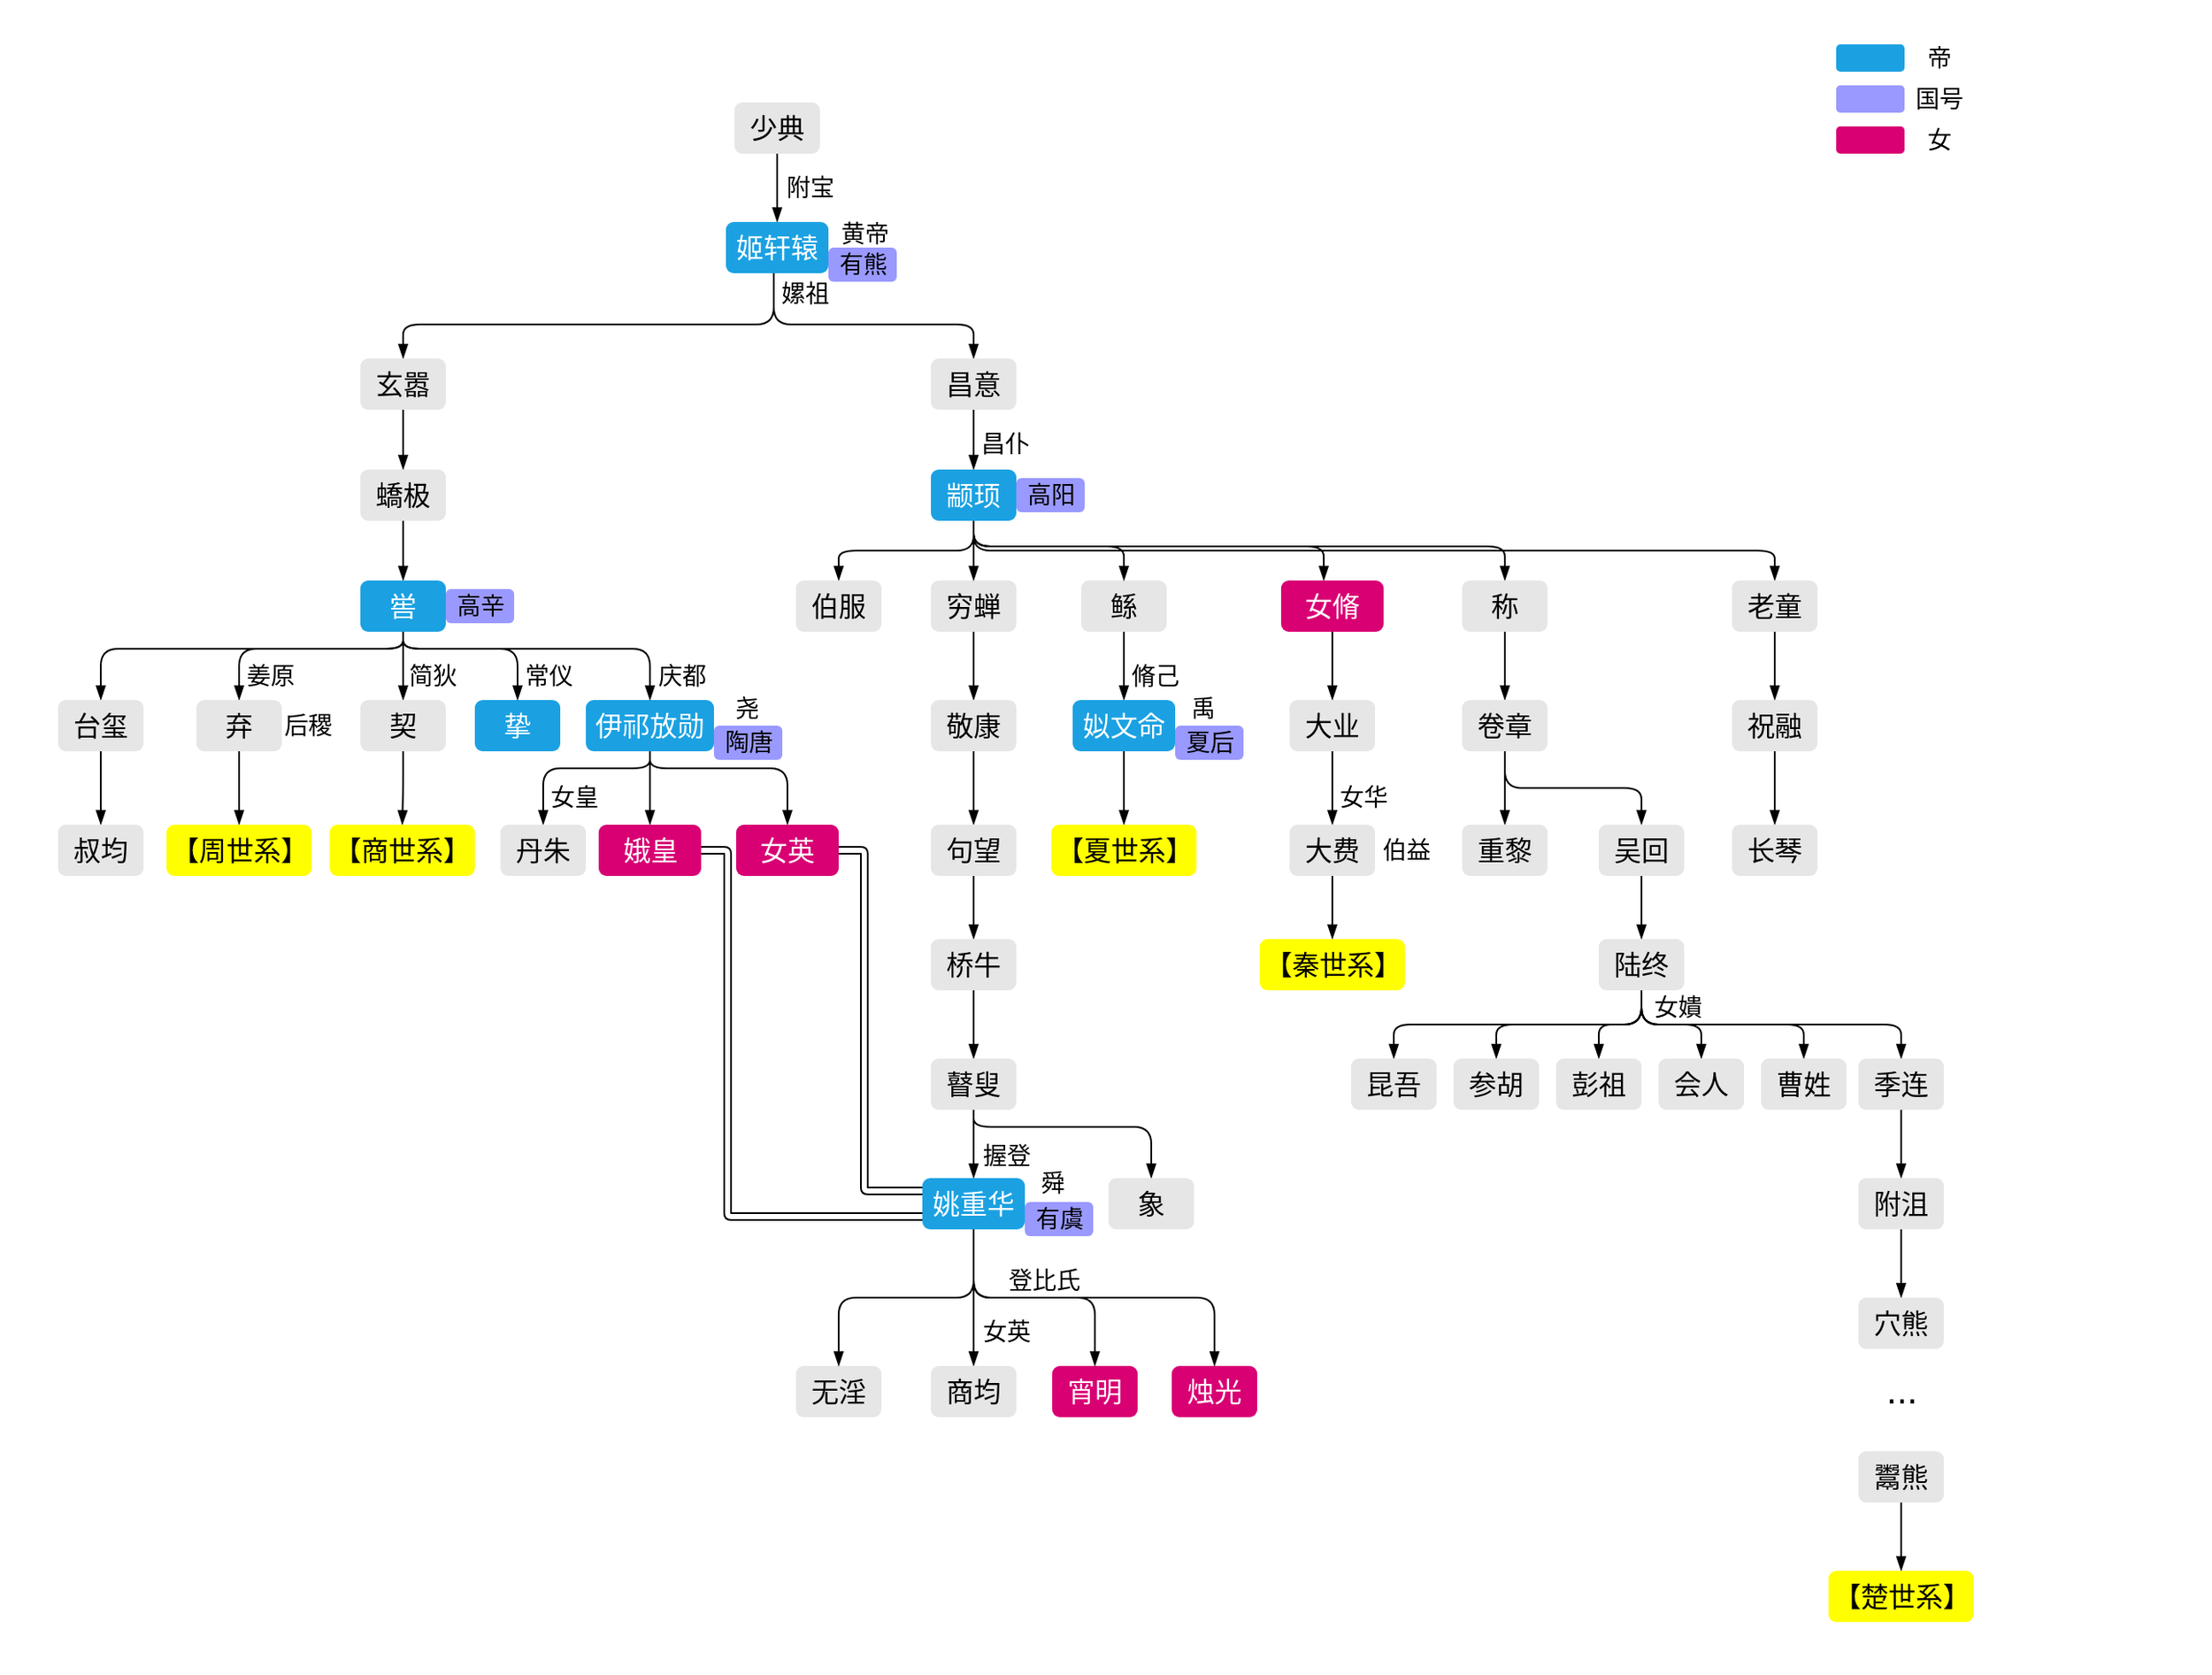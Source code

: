 <mxfile>
    <diagram id="KpJnQdfeN1yX3YBxylaA" name="Page-1">
        <mxGraphModel dx="560" dy="448" grid="1" gridSize="10" guides="1" tooltips="1" connect="1" arrows="1" fold="1" page="1" pageScale="1" pageWidth="827" pageHeight="1169" math="0" shadow="0">
            <root>
                <mxCell id="0"/>
                <mxCell id="1" parent="0"/>
                <mxCell id="2" value="c" style="rounded=0;whiteSpace=wrap;html=1;fillColor=#FFFFFF;strokeColor=none;container=1;collapsible=0;movable=0;connectable=0;dropTarget=0;deletable=0;recursiveResize=0;expand=0;" parent="1" vertex="1">
                    <mxGeometry x="136" y="60" width="1294" height="980" as="geometry">
                        <mxRectangle x="110" y="60" width="50" height="40" as="alternateBounds"/>
                    </mxGeometry>
                </mxCell>
                <mxCell id="29" value="&lt;div style=&quot;font-size: 16px;&quot;&gt;&lt;div style=&quot;font-size: 16px;&quot;&gt;&lt;div style=&quot;font-size: 16px;&quot;&gt;&lt;div style=&quot;font-size: 16px;&quot;&gt;&lt;div style=&quot;font-size: 16px;&quot;&gt;&lt;span style=&quot;font-size: 16px;&quot;&gt;挚&lt;/span&gt;&lt;/div&gt;&lt;/div&gt;&lt;/div&gt;&lt;/div&gt;&lt;div style=&quot;font-size: 16px;&quot;&gt;&lt;/div&gt;&lt;/div&gt;" style="rounded=1;whiteSpace=wrap;html=1;fillColor=#1ba1e2;fontColor=#ffffff;fontSize=16;strokeColor=none;strokeWidth=2;" parent="2" vertex="1">
                    <mxGeometry x="278" y="410" width="50" height="30" as="geometry"/>
                </mxCell>
                <mxCell id="40" style="edgeStyle=orthogonalEdgeStyle;html=1;exitX=0.5;exitY=1;exitDx=0;exitDy=0;entryX=0.5;entryY=0;entryDx=0;entryDy=0;fontSize=16;fontColor=#000000;endArrow=blockThin;endFill=1;strokeColor=#000000;strokeWidth=1;" parent="2" source="30" target="35" edge="1">
                    <mxGeometry relative="1" as="geometry">
                        <Array as="points">
                            <mxPoint x="381" y="450"/>
                            <mxPoint x="318" y="450"/>
                        </Array>
                    </mxGeometry>
                </mxCell>
                <mxCell id="42" style="edgeStyle=orthogonalEdgeStyle;html=1;entryX=0.5;entryY=0;entryDx=0;entryDy=0;fontSize=16;fontColor=#000000;endArrow=blockThin;endFill=1;strokeColor=#000000;strokeWidth=1;" parent="2" source="30" target="39" edge="1">
                    <mxGeometry relative="1" as="geometry">
                        <Array as="points">
                            <mxPoint x="381" y="450"/>
                            <mxPoint x="461" y="450"/>
                        </Array>
                    </mxGeometry>
                </mxCell>
                <mxCell id="43" style="edgeStyle=orthogonalEdgeStyle;html=1;entryX=0.5;entryY=0;entryDx=0;entryDy=0;fontSize=16;fontColor=#000000;endArrow=blockThin;endFill=1;strokeColor=#000000;strokeWidth=1;" parent="2" source="30" target="38" edge="1">
                    <mxGeometry relative="1" as="geometry"/>
                </mxCell>
                <mxCell id="30" value="&lt;div style=&quot;font-size: 16px;&quot;&gt;&lt;div style=&quot;font-size: 16px;&quot;&gt;&lt;div style=&quot;font-size: 16px;&quot;&gt;&lt;div style=&quot;font-size: 16px;&quot;&gt;&lt;div style=&quot;font-size: 16px;&quot;&gt;&lt;span style=&quot;font-size: 16px;&quot;&gt;伊祁放勋&lt;/span&gt;&lt;/div&gt;&lt;/div&gt;&lt;/div&gt;&lt;/div&gt;&lt;div style=&quot;font-size: 16px;&quot;&gt;&lt;/div&gt;&lt;/div&gt;" style="rounded=1;whiteSpace=wrap;html=1;fillColor=#1ba1e2;fontColor=#ffffff;fontSize=16;strokeColor=none;strokeWidth=2;" parent="2" vertex="1">
                    <mxGeometry x="343" y="410" width="75" height="30" as="geometry"/>
                </mxCell>
                <mxCell id="33" value="&lt;div style=&quot;font-size: 14px&quot;&gt;&lt;div style=&quot;font-size: 14px&quot;&gt;&lt;div style=&quot;font-size: 14px&quot;&gt;&lt;div style=&quot;font-size: 14px&quot;&gt;&lt;span style=&quot;font-size: 14px&quot;&gt;陶唐&lt;/span&gt;&lt;/div&gt;&lt;/div&gt;&lt;/div&gt;&lt;/div&gt;" style="text;html=1;align=center;verticalAlign=middle;resizable=0;points=[];autosize=1;strokeColor=none;fillColor=#9999FF;fontSize=14;fontColor=#000000;rounded=1;" parent="2" vertex="1">
                    <mxGeometry x="418" y="425" width="40" height="20" as="geometry"/>
                </mxCell>
                <mxCell id="34" value="&lt;div style=&quot;font-size: 14px&quot;&gt;&lt;div style=&quot;font-size: 14px&quot;&gt;&lt;div style=&quot;font-size: 14px&quot;&gt;&lt;div style=&quot;font-size: 14px&quot;&gt;&lt;span style=&quot;font-size: 14px&quot;&gt;尧&lt;/span&gt;&lt;/div&gt;&lt;/div&gt;&lt;/div&gt;&lt;/div&gt;" style="text;html=1;align=center;verticalAlign=middle;resizable=0;points=[];autosize=1;strokeColor=none;fillColor=none;fontSize=14;fontColor=#000000;" parent="2" vertex="1">
                    <mxGeometry x="422" y="405" width="30" height="20" as="geometry"/>
                </mxCell>
                <mxCell id="35" value="&lt;div style=&quot;font-size: 16px;&quot;&gt;&lt;div style=&quot;font-size: 16px;&quot;&gt;&lt;div style=&quot;font-size: 16px;&quot;&gt;&lt;div style=&quot;font-size: 16px;&quot;&gt;&lt;span style=&quot;font-size: 16px;&quot;&gt;丹朱&lt;/span&gt;&lt;/div&gt;&lt;/div&gt;&lt;/div&gt;&lt;div style=&quot;font-size: 16px;&quot;&gt;&lt;/div&gt;&lt;/div&gt;" style="rounded=1;whiteSpace=wrap;html=1;fillColor=#E6E6E6;fontColor=#000000;fontSize=16;strokeColor=none;strokeWidth=2;" parent="2" vertex="1">
                    <mxGeometry x="293" y="483" width="50" height="30" as="geometry"/>
                </mxCell>
                <mxCell id="36" value="&lt;div style=&quot;font-size: 14px;&quot;&gt;&lt;div style=&quot;font-size: 14px;&quot;&gt;&lt;div style=&quot;font-size: 14px;&quot;&gt;&lt;div style=&quot;font-size: 14px;&quot;&gt;&lt;div style=&quot;font-size: 14px;&quot;&gt;常仪&lt;/div&gt;&lt;/div&gt;&lt;/div&gt;&lt;/div&gt;&lt;/div&gt;" style="text;html=1;align=center;verticalAlign=middle;resizable=0;points=[];autosize=1;strokeColor=none;fillColor=none;fontSize=14;fontColor=#000000;" parent="2" vertex="1">
                    <mxGeometry x="301" y="386" width="40" height="20" as="geometry"/>
                </mxCell>
                <mxCell id="37" value="&lt;div style=&quot;font-size: 14px;&quot;&gt;&lt;div style=&quot;font-size: 14px;&quot;&gt;&lt;div style=&quot;font-size: 14px;&quot;&gt;&lt;div style=&quot;font-size: 14px;&quot;&gt;&lt;div style=&quot;font-size: 14px;&quot;&gt;&lt;div style=&quot;font-size: 14px;&quot;&gt;庆都&lt;/div&gt;&lt;/div&gt;&lt;/div&gt;&lt;/div&gt;&lt;/div&gt;&lt;/div&gt;" style="text;html=1;align=center;verticalAlign=middle;resizable=0;points=[];autosize=1;strokeColor=none;fillColor=none;fontSize=14;fontColor=#000000;" parent="2" vertex="1">
                    <mxGeometry x="379" y="386" width="40" height="20" as="geometry"/>
                </mxCell>
                <mxCell id="121" style="edgeStyle=orthogonalEdgeStyle;shape=link;rounded=1;html=1;exitX=1;exitY=0.5;exitDx=0;exitDy=0;entryX=0;entryY=0.75;entryDx=0;entryDy=0;labelBackgroundColor=default;fontFamily=Helvetica;fontSize=16;fontColor=#000000;endArrow=blockThin;endFill=1;strokeColor=#000000;strokeWidth=1;" parent="2" source="38" target="53" edge="1">
                    <mxGeometry relative="1" as="geometry">
                        <Array as="points">
                            <mxPoint x="426" y="498"/>
                            <mxPoint x="426" y="713"/>
                        </Array>
                    </mxGeometry>
                </mxCell>
                <mxCell id="38" value="&lt;div style=&quot;font-size: 16px&quot;&gt;&lt;div style=&quot;font-size: 16px&quot;&gt;&lt;div style=&quot;font-size: 16px&quot;&gt;&lt;div style=&quot;font-size: 16px&quot;&gt;&lt;div style=&quot;font-size: 16px&quot;&gt;&lt;span style=&quot;font-size: 16px&quot;&gt;娥皇&lt;/span&gt;&lt;/div&gt;&lt;/div&gt;&lt;/div&gt;&lt;/div&gt;&lt;div style=&quot;font-size: 16px&quot;&gt;&lt;/div&gt;&lt;/div&gt;" style="rounded=1;whiteSpace=wrap;html=1;fillColor=#d80073;fontColor=#ffffff;fontSize=16;strokeColor=none;strokeWidth=2;" parent="2" vertex="1">
                    <mxGeometry x="350.5" y="483" width="60" height="30" as="geometry"/>
                </mxCell>
                <mxCell id="120" style="edgeStyle=orthogonalEdgeStyle;shape=link;rounded=1;html=1;exitX=1;exitY=0.5;exitDx=0;exitDy=0;entryX=0;entryY=0.25;entryDx=0;entryDy=0;labelBackgroundColor=default;fontFamily=Helvetica;fontSize=16;fontColor=#000000;endArrow=blockThin;endFill=1;strokeColor=#000000;strokeWidth=1;" parent="2" source="39" target="53" edge="1">
                    <mxGeometry relative="1" as="geometry">
                        <Array as="points">
                            <mxPoint x="506" y="498"/>
                            <mxPoint x="506" y="698"/>
                        </Array>
                    </mxGeometry>
                </mxCell>
                <mxCell id="39" value="&lt;div style=&quot;font-size: 16px&quot;&gt;&lt;div style=&quot;font-size: 16px&quot;&gt;&lt;div style=&quot;font-size: 16px&quot;&gt;&lt;div style=&quot;font-size: 16px&quot;&gt;&lt;div style=&quot;font-size: 16px&quot;&gt;&lt;span style=&quot;font-size: 16px&quot;&gt;女英&lt;/span&gt;&lt;/div&gt;&lt;/div&gt;&lt;/div&gt;&lt;/div&gt;&lt;div style=&quot;font-size: 16px&quot;&gt;&lt;/div&gt;&lt;/div&gt;" style="rounded=1;whiteSpace=wrap;html=1;fillColor=#d80073;fontColor=#ffffff;fontSize=16;strokeColor=none;strokeWidth=2;" parent="2" vertex="1">
                    <mxGeometry x="431" y="483" width="60" height="30" as="geometry"/>
                </mxCell>
                <mxCell id="44" value="&lt;div style=&quot;font-size: 14px&quot;&gt;&lt;div style=&quot;font-size: 14px&quot;&gt;&lt;div style=&quot;font-size: 14px&quot;&gt;&lt;div style=&quot;font-size: 14px&quot;&gt;&lt;div style=&quot;font-size: 14px&quot;&gt;&lt;div style=&quot;font-size: 14px&quot;&gt;&lt;div&gt;女皇&lt;/div&gt;&lt;/div&gt;&lt;/div&gt;&lt;/div&gt;&lt;/div&gt;&lt;/div&gt;&lt;/div&gt;" style="text;html=1;align=center;verticalAlign=middle;resizable=0;points=[];autosize=1;strokeColor=none;fillColor=none;fontSize=14;fontColor=#000000;" parent="2" vertex="1">
                    <mxGeometry x="315.5" y="457" width="40" height="20" as="geometry"/>
                </mxCell>
                <mxCell id="57" style="edgeStyle=orthogonalEdgeStyle;html=1;entryX=0.5;entryY=0;entryDx=0;entryDy=0;fontSize=16;fontColor=#000000;endArrow=blockThin;endFill=1;strokeColor=#000000;strokeWidth=1;" parent="2" source="46" target="48" edge="1">
                    <mxGeometry relative="1" as="geometry"/>
                </mxCell>
                <mxCell id="46" value="&lt;div style=&quot;font-size: 16px;&quot;&gt;&lt;div style=&quot;font-size: 16px;&quot;&gt;&lt;div style=&quot;font-size: 16px;&quot;&gt;&lt;div style=&quot;font-size: 16px;&quot;&gt;&lt;div style=&quot;font-size: 16px;&quot;&gt;&lt;span style=&quot;font-size: 16px;&quot;&gt;穷蝉&lt;/span&gt;&lt;/div&gt;&lt;/div&gt;&lt;/div&gt;&lt;/div&gt;&lt;div style=&quot;font-size: 16px;&quot;&gt;&lt;/div&gt;&lt;/div&gt;" style="rounded=1;whiteSpace=wrap;html=1;fillColor=#E6E6E6;fontColor=#000000;fontSize=16;strokeColor=none;strokeWidth=2;" parent="2" vertex="1">
                    <mxGeometry x="545" y="340" width="50" height="30" as="geometry"/>
                </mxCell>
                <mxCell id="58" style="edgeStyle=orthogonalEdgeStyle;html=1;entryX=0.5;entryY=0;entryDx=0;entryDy=0;fontSize=16;fontColor=#000000;endArrow=blockThin;endFill=1;strokeColor=#000000;strokeWidth=1;" parent="2" source="48" target="49" edge="1">
                    <mxGeometry relative="1" as="geometry"/>
                </mxCell>
                <mxCell id="48" value="&lt;div style=&quot;font-size: 16px;&quot;&gt;&lt;div style=&quot;font-size: 16px;&quot;&gt;&lt;div style=&quot;font-size: 16px;&quot;&gt;&lt;div style=&quot;font-size: 16px;&quot;&gt;&lt;div style=&quot;font-size: 16px;&quot;&gt;&lt;div style=&quot;font-size: 16px;&quot;&gt;&lt;span style=&quot;font-size: 16px;&quot;&gt;敬康&lt;/span&gt;&lt;/div&gt;&lt;/div&gt;&lt;/div&gt;&lt;/div&gt;&lt;/div&gt;&lt;div style=&quot;font-size: 16px;&quot;&gt;&lt;/div&gt;&lt;/div&gt;" style="rounded=1;whiteSpace=wrap;html=1;fillColor=#E6E6E6;fontColor=#000000;fontSize=16;strokeColor=none;strokeWidth=2;" parent="2" vertex="1">
                    <mxGeometry x="545" y="410" width="50" height="30" as="geometry"/>
                </mxCell>
                <mxCell id="59" style="edgeStyle=orthogonalEdgeStyle;html=1;fontSize=16;fontColor=#000000;endArrow=blockThin;endFill=1;strokeColor=#000000;strokeWidth=1;" parent="2" source="49" target="50" edge="1">
                    <mxGeometry relative="1" as="geometry"/>
                </mxCell>
                <mxCell id="49" value="&lt;div style=&quot;font-size: 16px;&quot;&gt;&lt;div style=&quot;font-size: 16px;&quot;&gt;&lt;div style=&quot;font-size: 16px;&quot;&gt;&lt;div style=&quot;font-size: 16px;&quot;&gt;&lt;div style=&quot;font-size: 16px;&quot;&gt;&lt;div style=&quot;font-size: 16px;&quot;&gt;&lt;span style=&quot;font-size: 16px;&quot;&gt;句望&lt;/span&gt;&lt;/div&gt;&lt;/div&gt;&lt;/div&gt;&lt;/div&gt;&lt;/div&gt;&lt;div style=&quot;font-size: 16px;&quot;&gt;&lt;/div&gt;&lt;/div&gt;" style="rounded=1;whiteSpace=wrap;html=1;fillColor=#E6E6E6;fontColor=#000000;fontSize=16;strokeColor=none;strokeWidth=2;" parent="2" vertex="1">
                    <mxGeometry x="545" y="483" width="50" height="30" as="geometry"/>
                </mxCell>
                <mxCell id="60" style="edgeStyle=orthogonalEdgeStyle;html=1;exitX=0.5;exitY=1;exitDx=0;exitDy=0;entryX=0.5;entryY=0;entryDx=0;entryDy=0;fontSize=16;fontColor=#000000;endArrow=blockThin;endFill=1;strokeColor=#000000;strokeWidth=1;" parent="2" source="50" target="52" edge="1">
                    <mxGeometry relative="1" as="geometry"/>
                </mxCell>
                <mxCell id="50" value="&lt;div style=&quot;font-size: 16px;&quot;&gt;&lt;div style=&quot;font-size: 16px;&quot;&gt;&lt;div style=&quot;font-size: 16px;&quot;&gt;&lt;div style=&quot;font-size: 16px;&quot;&gt;&lt;div style=&quot;font-size: 16px;&quot;&gt;&lt;div style=&quot;font-size: 16px;&quot;&gt;&lt;span style=&quot;font-size: 16px;&quot;&gt;桥牛&lt;/span&gt;&lt;/div&gt;&lt;/div&gt;&lt;/div&gt;&lt;/div&gt;&lt;/div&gt;&lt;div style=&quot;font-size: 16px;&quot;&gt;&lt;/div&gt;&lt;/div&gt;" style="rounded=1;whiteSpace=wrap;html=1;fillColor=#E6E6E6;fontColor=#000000;fontSize=16;strokeColor=none;strokeWidth=2;" parent="2" vertex="1">
                    <mxGeometry x="545" y="550" width="50" height="30" as="geometry"/>
                </mxCell>
                <mxCell id="61" style="edgeStyle=orthogonalEdgeStyle;html=1;exitX=0.5;exitY=1;exitDx=0;exitDy=0;entryX=0.5;entryY=0;entryDx=0;entryDy=0;fontSize=16;fontColor=#000000;endArrow=blockThin;endFill=1;strokeColor=#000000;strokeWidth=1;" parent="2" source="52" target="53" edge="1">
                    <mxGeometry relative="1" as="geometry"/>
                </mxCell>
                <mxCell id="63" style="edgeStyle=orthogonalEdgeStyle;html=1;exitX=0.5;exitY=1;exitDx=0;exitDy=0;entryX=0.5;entryY=0;entryDx=0;entryDy=0;fontSize=16;fontColor=#000000;endArrow=blockThin;endFill=1;strokeColor=#000000;strokeWidth=1;" parent="2" source="52" target="55" edge="1">
                    <mxGeometry relative="1" as="geometry">
                        <Array as="points">
                            <mxPoint x="570" y="660"/>
                            <mxPoint x="674" y="660"/>
                        </Array>
                    </mxGeometry>
                </mxCell>
                <mxCell id="52" value="&lt;div style=&quot;font-size: 16px&quot;&gt;&lt;div style=&quot;font-size: 16px&quot;&gt;&lt;span style=&quot;font-size: 16px&quot;&gt;瞽叟&lt;/span&gt;&lt;/div&gt;&lt;/div&gt;" style="rounded=1;whiteSpace=wrap;html=1;fillColor=#E6E6E6;fontColor=#000000;fontSize=16;strokeColor=none;strokeWidth=2;" parent="2" vertex="1">
                    <mxGeometry x="545" y="620" width="50" height="30" as="geometry"/>
                </mxCell>
                <mxCell id="62" style="edgeStyle=orthogonalEdgeStyle;html=1;exitX=0.5;exitY=1;exitDx=0;exitDy=0;entryX=0.5;entryY=0;entryDx=0;entryDy=0;fontSize=16;fontColor=#000000;endArrow=blockThin;endFill=1;strokeColor=#000000;strokeWidth=1;" parent="2" source="53" target="54" edge="1">
                    <mxGeometry relative="1" as="geometry"/>
                </mxCell>
                <mxCell id="53" value="&lt;div style=&quot;font-size: 16px;&quot;&gt;&lt;div style=&quot;font-size: 16px;&quot;&gt;&lt;div style=&quot;font-size: 16px;&quot;&gt;&lt;div style=&quot;font-size: 16px;&quot;&gt;&lt;span style=&quot;font-size: 16px;&quot;&gt;姚重华&lt;/span&gt;&lt;/div&gt;&lt;div style=&quot;font-size: 16px;&quot;&gt;&lt;/div&gt;&lt;/div&gt;&lt;/div&gt;&lt;/div&gt;" style="rounded=1;whiteSpace=wrap;html=1;fillColor=#1ba1e2;fontColor=#ffffff;fontSize=16;strokeColor=none;strokeWidth=2;" parent="2" vertex="1">
                    <mxGeometry x="540" y="690" width="60" height="30" as="geometry"/>
                </mxCell>
                <mxCell id="54" value="&lt;div style=&quot;font-size: 16px;&quot;&gt;&lt;div style=&quot;font-size: 16px;&quot;&gt;&lt;div style=&quot;font-size: 16px;&quot;&gt;&lt;div style=&quot;font-size: 16px;&quot;&gt;&lt;div style=&quot;font-size: 16px;&quot;&gt;&lt;div style=&quot;font-size: 16px;&quot;&gt;&lt;div style=&quot;font-size: 16px;&quot;&gt;&lt;span style=&quot;font-size: 16px;&quot;&gt;商均&lt;/span&gt;&lt;/div&gt;&lt;/div&gt;&lt;/div&gt;&lt;/div&gt;&lt;/div&gt;&lt;/div&gt;&lt;div style=&quot;font-size: 16px;&quot;&gt;&lt;/div&gt;&lt;/div&gt;" style="rounded=1;whiteSpace=wrap;html=1;fillColor=#E6E6E6;fontColor=#000000;fontSize=16;strokeColor=none;strokeWidth=2;" parent="2" vertex="1">
                    <mxGeometry x="545" y="800" width="50" height="30" as="geometry"/>
                </mxCell>
                <mxCell id="55" value="&lt;div style=&quot;font-size: 16px;&quot;&gt;&lt;div style=&quot;font-size: 16px;&quot;&gt;&lt;div style=&quot;font-size: 16px;&quot;&gt;&lt;div style=&quot;font-size: 16px;&quot;&gt;&lt;div style=&quot;font-size: 16px;&quot;&gt;&lt;div style=&quot;font-size: 16px;&quot;&gt;&lt;div style=&quot;font-size: 16px;&quot;&gt;&lt;div style=&quot;font-size: 16px;&quot;&gt;&lt;span style=&quot;font-size: 16px;&quot;&gt;象&lt;/span&gt;&lt;/div&gt;&lt;/div&gt;&lt;/div&gt;&lt;/div&gt;&lt;/div&gt;&lt;/div&gt;&lt;/div&gt;&lt;div style=&quot;font-size: 16px;&quot;&gt;&lt;/div&gt;&lt;/div&gt;" style="rounded=1;whiteSpace=wrap;html=1;fillColor=#E6E6E6;fontColor=#000000;fontSize=16;strokeColor=none;strokeWidth=2;" parent="2" vertex="1">
                    <mxGeometry x="649" y="690" width="50" height="30" as="geometry"/>
                </mxCell>
                <mxCell id="64" value="&lt;div style=&quot;font-size: 14px&quot;&gt;&lt;div style=&quot;font-size: 14px&quot;&gt;&lt;div style=&quot;font-size: 14px&quot;&gt;&lt;div style=&quot;font-size: 14px&quot;&gt;&lt;div style=&quot;font-size: 14px&quot;&gt;&lt;div style=&quot;font-size: 14px&quot;&gt;&lt;div&gt;握登&lt;/div&gt;&lt;/div&gt;&lt;/div&gt;&lt;/div&gt;&lt;/div&gt;&lt;/div&gt;&lt;/div&gt;" style="text;html=1;align=center;verticalAlign=middle;resizable=0;points=[];autosize=1;strokeColor=none;fillColor=none;fontSize=14;fontColor=#000000;" parent="2" vertex="1">
                    <mxGeometry x="569" y="667" width="40" height="20" as="geometry"/>
                </mxCell>
                <mxCell id="65" value="&lt;div style=&quot;font-size: 14px&quot;&gt;&lt;div style=&quot;font-size: 14px&quot;&gt;&lt;div style=&quot;font-size: 14px&quot;&gt;&lt;div style=&quot;font-size: 14px&quot;&gt;&lt;div style=&quot;font-size: 14px&quot;&gt;&lt;div style=&quot;font-size: 14px&quot;&gt;&lt;div&gt;女英&lt;/div&gt;&lt;/div&gt;&lt;/div&gt;&lt;/div&gt;&lt;/div&gt;&lt;/div&gt;&lt;/div&gt;" style="text;html=1;align=center;verticalAlign=middle;resizable=0;points=[];autosize=1;strokeColor=none;fillColor=none;fontSize=14;fontColor=#000000;" parent="2" vertex="1">
                    <mxGeometry x="569" y="770" width="40" height="20" as="geometry"/>
                </mxCell>
                <mxCell id="69" style="edgeStyle=orthogonalEdgeStyle;html=1;exitX=0.5;exitY=1;exitDx=0;exitDy=0;fontSize=16;fontColor=#000000;endArrow=blockThin;endFill=1;strokeColor=#000000;strokeWidth=1;entryX=0.5;entryY=0;entryDx=0;entryDy=0;" parent="2" source="66" target="67" edge="1">
                    <mxGeometry relative="1" as="geometry"/>
                </mxCell>
                <mxCell id="66" value="&lt;div style=&quot;font-size: 16px;&quot;&gt;&lt;div style=&quot;font-size: 16px;&quot;&gt;&lt;div style=&quot;font-size: 16px;&quot;&gt;&lt;div style=&quot;font-size: 16px;&quot;&gt;&lt;div style=&quot;font-size: 16px;&quot;&gt;&lt;div style=&quot;font-size: 16px;&quot;&gt;&lt;span style=&quot;font-size: 16px;&quot;&gt;鲧&lt;/span&gt;&lt;/div&gt;&lt;/div&gt;&lt;/div&gt;&lt;/div&gt;&lt;/div&gt;&lt;div style=&quot;font-size: 16px;&quot;&gt;&lt;/div&gt;&lt;/div&gt;" style="rounded=1;whiteSpace=wrap;html=1;fillColor=#E6E6E6;fontColor=#000000;fontSize=16;strokeColor=none;strokeWidth=2;" parent="2" vertex="1">
                    <mxGeometry x="633" y="340" width="50" height="30" as="geometry"/>
                </mxCell>
                <mxCell id="74" style="edgeStyle=orthogonalEdgeStyle;html=1;exitX=0.5;exitY=1;exitDx=0;exitDy=0;entryX=0.5;entryY=0;entryDx=0;entryDy=0;fontSize=16;fontColor=#000000;endArrow=blockThin;endFill=1;strokeColor=#000000;strokeWidth=1;" parent="2" source="67" target="73" edge="1">
                    <mxGeometry relative="1" as="geometry"/>
                </mxCell>
                <mxCell id="67" value="&lt;div style=&quot;font-size: 16px;&quot;&gt;&lt;div style=&quot;font-size: 16px;&quot;&gt;&lt;div style=&quot;font-size: 16px;&quot;&gt;&lt;span style=&quot;font-size: 16px;&quot;&gt;姒文命&lt;/span&gt;&lt;/div&gt;&lt;/div&gt;&lt;/div&gt;" style="rounded=1;whiteSpace=wrap;html=1;fillColor=#1ba1e2;fontColor=#ffffff;fontSize=16;strokeColor=none;strokeWidth=2;" parent="2" vertex="1">
                    <mxGeometry x="628" y="410" width="60" height="30" as="geometry"/>
                </mxCell>
                <mxCell id="70" value="&lt;div style=&quot;font-size: 14px&quot;&gt;&lt;div style=&quot;font-size: 14px&quot;&gt;&lt;div style=&quot;font-size: 14px&quot;&gt;&lt;div style=&quot;font-size: 14px&quot;&gt;&lt;div style=&quot;font-size: 14px&quot;&gt;&lt;div style=&quot;font-size: 14px&quot;&gt;&lt;div&gt;脩己&lt;/div&gt;&lt;/div&gt;&lt;/div&gt;&lt;/div&gt;&lt;/div&gt;&lt;/div&gt;&lt;/div&gt;" style="text;html=1;align=center;verticalAlign=middle;resizable=0;points=[];autosize=1;strokeColor=none;fillColor=none;fontSize=14;fontColor=#000000;" parent="2" vertex="1">
                    <mxGeometry x="656" y="386" width="40" height="20" as="geometry"/>
                </mxCell>
                <mxCell id="71" value="&lt;div style=&quot;font-size: 14px&quot;&gt;&lt;div style=&quot;font-size: 14px&quot;&gt;&lt;div style=&quot;font-size: 14px&quot;&gt;&lt;div style=&quot;font-size: 14px&quot;&gt;&lt;div&gt;禹&lt;/div&gt;&lt;/div&gt;&lt;/div&gt;&lt;/div&gt;&lt;/div&gt;" style="text;html=1;align=center;verticalAlign=middle;resizable=0;points=[];autosize=1;strokeColor=none;fillColor=none;fontSize=14;fontColor=#000000;" parent="2" vertex="1">
                    <mxGeometry x="689" y="405" width="30" height="20" as="geometry"/>
                </mxCell>
                <mxCell id="72" value="&lt;div style=&quot;font-size: 14px&quot;&gt;&lt;div style=&quot;font-size: 14px&quot;&gt;&lt;div style=&quot;font-size: 14px&quot;&gt;&lt;div style=&quot;font-size: 14px&quot;&gt;&lt;span style=&quot;font-size: 14px&quot;&gt;夏后&lt;/span&gt;&lt;/div&gt;&lt;/div&gt;&lt;/div&gt;&lt;/div&gt;" style="text;html=1;align=center;verticalAlign=middle;resizable=0;points=[];autosize=1;strokeColor=none;fillColor=#9999FF;fontSize=14;fontColor=#000000;rounded=1;" parent="2" vertex="1">
                    <mxGeometry x="688" y="425" width="40" height="20" as="geometry"/>
                </mxCell>
                <mxCell id="73" value="&lt;div style=&quot;font-size: 16px&quot;&gt;&lt;div style=&quot;font-size: 16px&quot;&gt;&lt;div style=&quot;font-size: 16px&quot;&gt;&lt;div style=&quot;font-size: 16px&quot;&gt;【夏世系】&lt;/div&gt;&lt;/div&gt;&lt;/div&gt;&lt;/div&gt;" style="rounded=1;whiteSpace=wrap;html=1;fillColor=#FFFF00;fontColor=#000000;fontSize=16;strokeColor=none;strokeWidth=2;" parent="2" vertex="1">
                    <mxGeometry x="615.5" y="483" width="85" height="30" as="geometry"/>
                </mxCell>
                <mxCell id="76" value="&lt;div style=&quot;font-size: 14px&quot;&gt;&lt;div style=&quot;font-size: 14px&quot;&gt;&lt;div style=&quot;font-size: 14px&quot;&gt;&lt;div style=&quot;font-size: 14px&quot;&gt;&lt;div&gt;舜&lt;/div&gt;&lt;/div&gt;&lt;/div&gt;&lt;/div&gt;&lt;/div&gt;" style="text;html=1;align=center;verticalAlign=middle;resizable=0;points=[];autosize=1;strokeColor=none;fillColor=none;fontSize=14;fontColor=#000000;" parent="2" vertex="1">
                    <mxGeometry x="601" y="683" width="30" height="20" as="geometry"/>
                </mxCell>
                <mxCell id="77" value="&lt;div style=&quot;font-size: 14px&quot;&gt;&lt;div style=&quot;font-size: 14px&quot;&gt;&lt;div style=&quot;font-size: 14px&quot;&gt;&lt;div style=&quot;font-size: 14px&quot;&gt;&lt;span style=&quot;font-size: 14px&quot;&gt;有虞&lt;/span&gt;&lt;/div&gt;&lt;/div&gt;&lt;/div&gt;&lt;/div&gt;" style="text;html=1;align=center;verticalAlign=middle;resizable=0;points=[];autosize=1;strokeColor=none;fillColor=#9999FF;fontSize=14;fontColor=#000000;rounded=1;" parent="2" vertex="1">
                    <mxGeometry x="600" y="704" width="40" height="20" as="geometry"/>
                </mxCell>
                <mxCell id="78" value="&lt;div style=&quot;font-size: 14px&quot;&gt;&lt;div style=&quot;font-size: 14px&quot;&gt;&lt;div style=&quot;font-size: 14px&quot;&gt;&lt;div style=&quot;font-size: 14px&quot;&gt;&lt;div style=&quot;font-size: 14px&quot;&gt;&lt;div style=&quot;font-size: 14px&quot;&gt;&lt;div&gt;昌仆&lt;/div&gt;&lt;/div&gt;&lt;/div&gt;&lt;/div&gt;&lt;/div&gt;&lt;/div&gt;&lt;/div&gt;" style="text;html=1;align=center;verticalAlign=middle;resizable=0;points=[];autosize=1;strokeColor=none;fillColor=none;fontSize=14;fontColor=#000000;" parent="2" vertex="1">
                    <mxGeometry x="568" y="250" width="40" height="20" as="geometry"/>
                </mxCell>
                <mxCell id="19" value="&lt;div style=&quot;font-size: 14px;&quot;&gt;&lt;div style=&quot;font-size: 14px;&quot;&gt;&lt;span style=&quot;font-size: 14px;&quot;&gt;黄帝&lt;/span&gt;&lt;/div&gt;&lt;/div&gt;" style="text;html=1;align=center;verticalAlign=middle;resizable=0;points=[];autosize=1;strokeColor=none;fillColor=none;fontSize=14;fontColor=#000000;" parent="2" vertex="1">
                    <mxGeometry x="486" y="127" width="40" height="20" as="geometry"/>
                </mxCell>
                <mxCell id="79" value="&lt;div style=&quot;font-size: 14px&quot;&gt;&lt;div style=&quot;font-size: 14px&quot;&gt;&lt;span style=&quot;font-size: 14px&quot;&gt;有熊&lt;/span&gt;&lt;/div&gt;&lt;/div&gt;" style="text;html=1;align=center;verticalAlign=middle;resizable=0;points=[];autosize=1;strokeColor=none;fillColor=#9999FF;fontSize=14;fontColor=#000000;rounded=1;" parent="2" vertex="1">
                    <mxGeometry x="485" y="145" width="40" height="20" as="geometry"/>
                </mxCell>
                <mxCell id="85" value="" style="rounded=1;whiteSpace=wrap;html=1;fontSize=16;fontColor=#000000;strokeColor=none;strokeWidth=2;fillColor=#9999FF;" parent="2" vertex="1">
                    <mxGeometry x="1075" y="50" width="40" height="16" as="geometry"/>
                </mxCell>
                <mxCell id="86" value="&lt;div style=&quot;font-size: 14px&quot;&gt;国号&lt;/div&gt;" style="text;html=1;align=center;verticalAlign=middle;resizable=0;points=[];autosize=1;strokeColor=none;fillColor=none;fontSize=14;fontColor=#000000;" parent="2" vertex="1">
                    <mxGeometry x="1115" y="48" width="40" height="20" as="geometry"/>
                </mxCell>
                <mxCell id="87" value="" style="rounded=1;whiteSpace=wrap;html=1;fontSize=16;fontColor=#ffffff;strokeColor=none;strokeWidth=2;fillColor=#1ba1e2;" parent="2" vertex="1">
                    <mxGeometry x="1075" y="26" width="40" height="16" as="geometry"/>
                </mxCell>
                <mxCell id="88" value="&lt;div style=&quot;font-size: 14px&quot;&gt;帝&lt;/div&gt;" style="text;html=1;align=center;verticalAlign=middle;resizable=0;points=[];autosize=1;strokeColor=none;fillColor=none;fontSize=14;fontColor=#000000;" parent="2" vertex="1">
                    <mxGeometry x="1120" y="24" width="30" height="20" as="geometry"/>
                </mxCell>
                <mxCell id="6" value="" style="edgeStyle=none;html=1;fontSize=16;fontColor=#000000;strokeWidth=1;strokeColor=#000000;endArrow=blockThin;endFill=1;" parent="1" source="4" target="5" edge="1">
                    <mxGeometry relative="1" as="geometry"/>
                </mxCell>
                <mxCell id="4" value="少典" style="rounded=1;whiteSpace=wrap;html=1;fillColor=#E6E6E6;fontColor=#000000;fontSize=16;strokeColor=none;strokeWidth=2;" parent="1" vertex="1">
                    <mxGeometry x="566" y="120" width="50" height="30" as="geometry"/>
                </mxCell>
                <mxCell id="13" style="edgeStyle=orthogonalEdgeStyle;html=1;entryX=0.5;entryY=0;entryDx=0;entryDy=0;fontSize=14;fontColor=#000000;endArrow=blockThin;endFill=1;strokeColor=#000000;strokeWidth=1;" parent="1" source="5" target="9" edge="1">
                    <mxGeometry relative="1" as="geometry">
                        <Array as="points">
                            <mxPoint x="589" y="250"/>
                            <mxPoint x="372" y="250"/>
                        </Array>
                    </mxGeometry>
                </mxCell>
                <mxCell id="14" style="edgeStyle=orthogonalEdgeStyle;html=1;entryX=0.5;entryY=0;entryDx=0;entryDy=0;fontSize=14;fontColor=#000000;endArrow=blockThin;endFill=1;strokeColor=#000000;strokeWidth=1;" parent="1" source="5" target="10" edge="1">
                    <mxGeometry relative="1" as="geometry">
                        <Array as="points">
                            <mxPoint x="589" y="250"/>
                            <mxPoint x="706" y="250"/>
                        </Array>
                    </mxGeometry>
                </mxCell>
                <mxCell id="5" value="&lt;div style=&quot;font-size: 16px;&quot;&gt;姬轩辕&lt;/div&gt;" style="rounded=1;whiteSpace=wrap;html=1;fillColor=#1ba1e2;fontColor=#ffffff;fontSize=16;strokeColor=none;strokeWidth=2;" parent="1" vertex="1">
                    <mxGeometry x="561" y="190" width="60" height="30" as="geometry"/>
                </mxCell>
                <mxCell id="7" value="&lt;div style=&quot;font-size: 14px;&quot;&gt;附宝&lt;/div&gt;" style="text;html=1;align=center;verticalAlign=middle;resizable=0;points=[];autosize=1;strokeColor=none;fillColor=none;fontSize=14;fontColor=#000000;" parent="1" vertex="1">
                    <mxGeometry x="590" y="160" width="40" height="20" as="geometry"/>
                </mxCell>
                <mxCell id="21" value="" style="edgeStyle=orthogonalEdgeStyle;html=1;fontSize=16;fontColor=#000000;endArrow=blockThin;endFill=1;strokeColor=#000000;strokeWidth=1;" parent="1" source="9" target="20" edge="1">
                    <mxGeometry relative="1" as="geometry"/>
                </mxCell>
                <mxCell id="9" value="&lt;div style=&quot;font-size: 16px;&quot;&gt;&lt;div style=&quot;font-size: 16px;&quot;&gt;&lt;span style=&quot;font-size: 16px;&quot;&gt;玄嚣&lt;/span&gt;&lt;/div&gt;&lt;div style=&quot;font-size: 16px;&quot;&gt;&lt;/div&gt;&lt;/div&gt;" style="rounded=1;whiteSpace=wrap;html=1;fillColor=#E6E6E6;fontColor=#000000;fontSize=16;strokeColor=none;strokeWidth=2;" parent="1" vertex="1">
                    <mxGeometry x="347" y="270" width="50" height="30" as="geometry"/>
                </mxCell>
                <mxCell id="23" value="" style="edgeStyle=orthogonalEdgeStyle;html=1;fontSize=16;fontColor=#000000;endArrow=blockThin;endFill=1;strokeColor=#000000;strokeWidth=1;" parent="1" source="10" target="22" edge="1">
                    <mxGeometry relative="1" as="geometry"/>
                </mxCell>
                <mxCell id="10" value="&lt;div style=&quot;font-size: 16px;&quot;&gt;&lt;div style=&quot;font-size: 16px;&quot;&gt;&lt;span style=&quot;font-size: 16px;&quot;&gt;昌意&lt;/span&gt;&lt;/div&gt;&lt;/div&gt;&lt;div style=&quot;font-size: 16px;&quot;&gt;&lt;/div&gt;" style="rounded=1;whiteSpace=wrap;html=1;fillColor=#E6E6E6;fontColor=#000000;fontSize=16;strokeColor=none;strokeWidth=2;" parent="1" vertex="1">
                    <mxGeometry x="681" y="270" width="50" height="30" as="geometry"/>
                </mxCell>
                <mxCell id="18" value="&lt;div style=&quot;font-size: 14px&quot;&gt;&lt;div&gt;嫘祖&lt;/div&gt;&lt;/div&gt;" style="text;html=1;align=center;verticalAlign=middle;resizable=0;points=[];autosize=1;strokeColor=none;fillColor=none;fontSize=14;fontColor=#000000;" parent="1" vertex="1">
                    <mxGeometry x="587" y="222" width="40" height="20" as="geometry"/>
                </mxCell>
                <mxCell id="28" style="edgeStyle=orthogonalEdgeStyle;html=1;exitX=0.5;exitY=1;exitDx=0;exitDy=0;entryX=0.5;entryY=0;entryDx=0;entryDy=0;fontSize=14;fontColor=#000000;endArrow=blockThin;endFill=1;strokeColor=#000000;strokeWidth=1;" parent="1" source="20" target="25" edge="1">
                    <mxGeometry relative="1" as="geometry"/>
                </mxCell>
                <mxCell id="20" value="&lt;div style=&quot;font-size: 16px;&quot;&gt;&lt;div style=&quot;font-size: 16px;&quot;&gt;&lt;div style=&quot;font-size: 16px;&quot;&gt;&lt;span style=&quot;font-size: 16px;&quot;&gt;蟜极&lt;/span&gt;&lt;/div&gt;&lt;/div&gt;&lt;div style=&quot;font-size: 16px;&quot;&gt;&lt;/div&gt;&lt;/div&gt;" style="rounded=1;whiteSpace=wrap;html=1;fillColor=#E6E6E6;fontColor=#000000;fontSize=16;strokeColor=none;strokeWidth=2;" parent="1" vertex="1">
                    <mxGeometry x="347" y="335" width="50" height="30" as="geometry"/>
                </mxCell>
                <mxCell id="47" value="" style="edgeStyle=orthogonalEdgeStyle;html=1;fontSize=16;fontColor=#000000;endArrow=blockThin;endFill=1;strokeColor=#000000;strokeWidth=1;" parent="1" source="22" target="46" edge="1">
                    <mxGeometry relative="1" as="geometry"/>
                </mxCell>
                <mxCell id="68" style="edgeStyle=orthogonalEdgeStyle;html=1;entryX=0.5;entryY=0;entryDx=0;entryDy=0;fontSize=16;fontColor=#000000;endArrow=blockThin;endFill=1;strokeColor=#000000;strokeWidth=1;" parent="1" source="22" target="66" edge="1">
                    <mxGeometry relative="1" as="geometry">
                        <Array as="points">
                            <mxPoint x="706" y="380"/>
                            <mxPoint x="794" y="380"/>
                        </Array>
                    </mxGeometry>
                </mxCell>
                <mxCell id="102" style="edgeStyle=orthogonalEdgeStyle;html=1;exitX=0.5;exitY=1;exitDx=0;exitDy=0;fontSize=16;fontColor=#000000;endArrow=blockThin;endFill=1;strokeColor=#000000;strokeWidth=1;" parent="1" source="22" target="100" edge="1">
                    <mxGeometry relative="1" as="geometry">
                        <Array as="points">
                            <mxPoint x="706" y="380"/>
                            <mxPoint x="911" y="380"/>
                        </Array>
                    </mxGeometry>
                </mxCell>
                <mxCell id="116" style="edgeStyle=orthogonalEdgeStyle;shape=connector;rounded=1;html=1;exitX=0.5;exitY=1;exitDx=0;exitDy=0;entryX=0.5;entryY=0;entryDx=0;entryDy=0;labelBackgroundColor=default;fontFamily=Helvetica;fontSize=16;fontColor=#000000;endArrow=blockThin;endFill=1;strokeColor=#000000;strokeWidth=1;" parent="1" source="22" target="118" edge="1">
                    <mxGeometry relative="1" as="geometry">
                        <mxPoint x="1017" y="400" as="targetPoint"/>
                        <Array as="points">
                            <mxPoint x="706" y="380"/>
                            <mxPoint x="1017" y="380"/>
                        </Array>
                    </mxGeometry>
                </mxCell>
                <mxCell id="134" style="edgeStyle=orthogonalEdgeStyle;shape=connector;rounded=1;html=1;exitX=0.5;exitY=1;exitDx=0;exitDy=0;entryX=0.5;entryY=0;entryDx=0;entryDy=0;labelBackgroundColor=default;fontFamily=Helvetica;fontSize=16;fontColor=#000000;endArrow=blockThin;endFill=1;strokeColor=#000000;strokeWidth=1;" edge="1" parent="1" source="22" target="133">
                    <mxGeometry relative="1" as="geometry"/>
                </mxCell>
                <mxCell id="140" style="edgeStyle=orthogonalEdgeStyle;shape=connector;rounded=1;html=1;exitX=0.5;exitY=1;exitDx=0;exitDy=0;entryX=0.5;entryY=0;entryDx=0;entryDy=0;labelBackgroundColor=default;fontFamily=Helvetica;fontSize=16;fontColor=#000000;endArrow=blockThin;endFill=1;strokeColor=#000000;strokeWidth=1;" edge="1" parent="1" source="22" target="139">
                    <mxGeometry relative="1" as="geometry"/>
                </mxCell>
                <mxCell id="22" value="&lt;div style=&quot;font-size: 16px;&quot;&gt;&lt;div style=&quot;font-size: 16px;&quot;&gt;&lt;div style=&quot;font-size: 16px;&quot;&gt;&lt;span style=&quot;font-size: 16px;&quot;&gt;颛顼&lt;/span&gt;&lt;/div&gt;&lt;/div&gt;&lt;/div&gt;&lt;div style=&quot;font-size: 16px;&quot;&gt;&lt;/div&gt;" style="rounded=1;whiteSpace=wrap;html=1;fillColor=#1ba1e2;fontColor=#ffffff;fontSize=16;strokeColor=none;strokeWidth=2;" parent="1" vertex="1">
                    <mxGeometry x="681" y="335" width="50" height="30" as="geometry"/>
                </mxCell>
                <mxCell id="24" value="&lt;div style=&quot;font-size: 14px;&quot;&gt;&lt;div style=&quot;font-size: 14px;&quot;&gt;&lt;div style=&quot;font-size: 14px;&quot;&gt;&lt;span style=&quot;font-size: 14px;&quot;&gt;高阳&lt;/span&gt;&lt;/div&gt;&lt;/div&gt;&lt;/div&gt;" style="text;html=1;align=center;verticalAlign=middle;resizable=0;points=[];autosize=1;strokeColor=none;fillColor=#9999FF;fontSize=14;fontColor=#000000;rounded=1;" parent="1" vertex="1">
                    <mxGeometry x="731" y="340" width="40" height="20" as="geometry"/>
                </mxCell>
                <mxCell id="31" style="edgeStyle=orthogonalEdgeStyle;html=1;exitX=0.5;exitY=1;exitDx=0;exitDy=0;entryX=0.5;entryY=0;entryDx=0;entryDy=0;fontSize=16;fontColor=#000000;endArrow=blockThin;endFill=1;strokeColor=#000000;strokeWidth=1;" parent="1" source="25" target="29" edge="1">
                    <mxGeometry relative="1" as="geometry">
                        <Array as="points">
                            <mxPoint x="372" y="440"/>
                            <mxPoint x="439" y="440"/>
                        </Array>
                    </mxGeometry>
                </mxCell>
                <mxCell id="32" style="edgeStyle=orthogonalEdgeStyle;html=1;entryX=0.5;entryY=0;entryDx=0;entryDy=0;fontSize=16;fontColor=#000000;endArrow=blockThin;endFill=1;strokeColor=#000000;strokeWidth=1;" parent="1" source="25" target="30" edge="1">
                    <mxGeometry relative="1" as="geometry">
                        <Array as="points">
                            <mxPoint x="372" y="440"/>
                            <mxPoint x="517" y="440"/>
                        </Array>
                    </mxGeometry>
                </mxCell>
                <mxCell id="92" style="edgeStyle=orthogonalEdgeStyle;html=1;exitX=0.5;exitY=1;exitDx=0;exitDy=0;entryX=0.5;entryY=0;entryDx=0;entryDy=0;fontSize=16;fontColor=#000000;endArrow=blockThin;endFill=1;strokeColor=#000000;strokeWidth=1;" parent="1" source="25" target="89" edge="1">
                    <mxGeometry relative="1" as="geometry"/>
                </mxCell>
                <mxCell id="96" style="edgeStyle=orthogonalEdgeStyle;html=1;exitX=0.5;exitY=1;exitDx=0;exitDy=0;entryX=0.5;entryY=0;entryDx=0;entryDy=0;fontSize=16;fontColor=#000000;endArrow=blockThin;endFill=1;strokeColor=#000000;strokeWidth=1;" parent="1" source="25" target="94" edge="1">
                    <mxGeometry relative="1" as="geometry">
                        <Array as="points">
                            <mxPoint x="372" y="440"/>
                            <mxPoint x="276" y="440"/>
                        </Array>
                    </mxGeometry>
                </mxCell>
                <mxCell id="136" style="edgeStyle=orthogonalEdgeStyle;shape=connector;rounded=1;html=1;exitX=0.5;exitY=1;exitDx=0;exitDy=0;entryX=0.5;entryY=0;entryDx=0;entryDy=0;labelBackgroundColor=default;fontFamily=Helvetica;fontSize=16;fontColor=#000000;endArrow=blockThin;endFill=1;strokeColor=#000000;strokeWidth=1;" edge="1" parent="1" source="25" target="135">
                    <mxGeometry relative="1" as="geometry">
                        <Array as="points">
                            <mxPoint x="372" y="440"/>
                            <mxPoint x="195" y="440"/>
                        </Array>
                    </mxGeometry>
                </mxCell>
                <mxCell id="25" value="&lt;div style=&quot;font-size: 16px;&quot;&gt;&lt;div style=&quot;font-size: 16px;&quot;&gt;&lt;div style=&quot;font-size: 16px;&quot;&gt;&lt;div style=&quot;font-size: 16px;&quot;&gt;喾&lt;/div&gt;&lt;/div&gt;&lt;/div&gt;&lt;div style=&quot;font-size: 16px;&quot;&gt;&lt;/div&gt;&lt;/div&gt;" style="rounded=1;whiteSpace=wrap;html=1;fillColor=#1ba1e2;fontColor=#ffffff;fontSize=16;strokeColor=none;strokeWidth=2;" parent="1" vertex="1">
                    <mxGeometry x="347" y="400" width="50" height="30" as="geometry"/>
                </mxCell>
                <mxCell id="26" value="&lt;div style=&quot;font-size: 14px;&quot;&gt;&lt;div style=&quot;font-size: 14px;&quot;&gt;&lt;div style=&quot;font-size: 14px;&quot;&gt;&lt;div style=&quot;font-size: 14px;&quot;&gt;&lt;span style=&quot;font-size: 14px;&quot;&gt;高辛&lt;/span&gt;&lt;/div&gt;&lt;/div&gt;&lt;/div&gt;&lt;/div&gt;" style="text;html=1;align=center;verticalAlign=middle;resizable=0;points=[];autosize=1;strokeColor=none;fillColor=#9999FF;fontSize=14;fontColor=#000000;rounded=1;" parent="1" vertex="1">
                    <mxGeometry x="397" y="405" width="40" height="20" as="geometry"/>
                </mxCell>
                <mxCell id="91" style="edgeStyle=orthogonalEdgeStyle;html=1;exitX=0.5;exitY=1;exitDx=0;exitDy=0;entryX=0.5;entryY=0;entryDx=0;entryDy=0;fontSize=16;fontColor=#000000;endArrow=blockThin;endFill=1;strokeColor=#000000;strokeWidth=1;" parent="1" source="89" target="90" edge="1">
                    <mxGeometry relative="1" as="geometry"/>
                </mxCell>
                <mxCell id="89" value="&lt;div style=&quot;font-size: 16px&quot;&gt;&lt;div style=&quot;font-size: 16px&quot;&gt;&lt;div style=&quot;font-size: 16px&quot;&gt;&lt;span style=&quot;font-size: 16px&quot;&gt;契&lt;/span&gt;&lt;/div&gt;&lt;/div&gt;&lt;div style=&quot;font-size: 16px&quot;&gt;&lt;/div&gt;&lt;/div&gt;" style="rounded=1;whiteSpace=wrap;html=1;fillColor=#E6E6E6;fontColor=#000000;fontSize=16;strokeColor=none;strokeWidth=2;" parent="1" vertex="1">
                    <mxGeometry x="347" y="470" width="50" height="30" as="geometry"/>
                </mxCell>
                <mxCell id="90" value="&lt;div style=&quot;font-size: 16px&quot;&gt;&lt;div style=&quot;font-size: 16px&quot;&gt;&lt;div style=&quot;font-size: 16px&quot;&gt;&lt;div style=&quot;font-size: 16px&quot;&gt;【商世系】&lt;/div&gt;&lt;/div&gt;&lt;/div&gt;&lt;/div&gt;" style="rounded=1;whiteSpace=wrap;html=1;fillColor=#FFFF00;fontColor=#000000;fontSize=16;strokeColor=none;strokeWidth=2;" parent="1" vertex="1">
                    <mxGeometry x="329" y="543" width="85" height="30" as="geometry"/>
                </mxCell>
                <mxCell id="93" value="&lt;div style=&quot;font-size: 14px&quot;&gt;&lt;div style=&quot;font-size: 14px&quot;&gt;&lt;div style=&quot;font-size: 14px&quot;&gt;&lt;div style=&quot;font-size: 14px&quot;&gt;&lt;div style=&quot;font-size: 14px&quot;&gt;简狄&lt;/div&gt;&lt;/div&gt;&lt;/div&gt;&lt;/div&gt;&lt;/div&gt;" style="text;html=1;align=center;verticalAlign=middle;resizable=0;points=[];autosize=1;strokeColor=none;fillColor=none;fontSize=14;fontColor=#000000;" parent="1" vertex="1">
                    <mxGeometry x="369" y="446" width="40" height="20" as="geometry"/>
                </mxCell>
                <mxCell id="99" style="edgeStyle=orthogonalEdgeStyle;html=1;exitX=0.5;exitY=1;exitDx=0;exitDy=0;entryX=0.5;entryY=0;entryDx=0;entryDy=0;fontSize=16;fontColor=#000000;endArrow=blockThin;endFill=1;strokeColor=#000000;strokeWidth=1;" parent="1" source="94" target="98" edge="1">
                    <mxGeometry relative="1" as="geometry"/>
                </mxCell>
                <mxCell id="94" value="&lt;div style=&quot;font-size: 16px&quot;&gt;&lt;div style=&quot;font-size: 16px&quot;&gt;&lt;div style=&quot;font-size: 16px&quot;&gt;&lt;span style=&quot;font-size: 16px&quot;&gt;弃&lt;/span&gt;&lt;/div&gt;&lt;/div&gt;&lt;div style=&quot;font-size: 16px&quot;&gt;&lt;/div&gt;&lt;/div&gt;" style="rounded=1;whiteSpace=wrap;html=1;fillColor=#E6E6E6;fontColor=#000000;fontSize=16;strokeColor=none;strokeWidth=2;" parent="1" vertex="1">
                    <mxGeometry x="251" y="470" width="50" height="30" as="geometry"/>
                </mxCell>
                <mxCell id="95" value="&lt;div style=&quot;font-size: 14px&quot;&gt;&lt;div style=&quot;font-size: 14px&quot;&gt;&lt;div style=&quot;font-size: 14px&quot;&gt;&lt;div style=&quot;font-size: 14px&quot;&gt;&lt;span style=&quot;font-size: 14px&quot;&gt;后稷&lt;/span&gt;&lt;/div&gt;&lt;/div&gt;&lt;/div&gt;&lt;/div&gt;" style="text;html=1;align=center;verticalAlign=middle;resizable=0;points=[];autosize=1;strokeColor=none;fillColor=none;fontSize=14;fontColor=#000000;" parent="1" vertex="1">
                    <mxGeometry x="296" y="475" width="40" height="20" as="geometry"/>
                </mxCell>
                <mxCell id="97" value="&lt;div style=&quot;font-size: 14px&quot;&gt;&lt;div style=&quot;font-size: 14px&quot;&gt;&lt;div style=&quot;font-size: 14px&quot;&gt;&lt;div style=&quot;font-size: 14px&quot;&gt;&lt;div style=&quot;font-size: 14px&quot;&gt;姜原&lt;/div&gt;&lt;/div&gt;&lt;/div&gt;&lt;/div&gt;&lt;/div&gt;" style="text;html=1;align=center;verticalAlign=middle;resizable=0;points=[];autosize=1;strokeColor=none;fillColor=none;fontSize=14;fontColor=#000000;" parent="1" vertex="1">
                    <mxGeometry x="274" y="446" width="40" height="20" as="geometry"/>
                </mxCell>
                <mxCell id="98" value="&lt;div style=&quot;font-size: 16px&quot;&gt;&lt;div style=&quot;font-size: 16px&quot;&gt;&lt;div style=&quot;font-size: 16px&quot;&gt;&lt;div style=&quot;font-size: 16px&quot;&gt;【周世系】&lt;/div&gt;&lt;/div&gt;&lt;/div&gt;&lt;/div&gt;" style="rounded=1;whiteSpace=wrap;html=1;fillColor=#FFFF00;fontColor=#000000;fontSize=16;strokeColor=none;strokeWidth=2;" parent="1" vertex="1">
                    <mxGeometry x="233.5" y="543" width="85" height="30" as="geometry"/>
                </mxCell>
                <mxCell id="104" style="edgeStyle=orthogonalEdgeStyle;html=1;entryX=0.5;entryY=0;entryDx=0;entryDy=0;fontSize=16;fontColor=#000000;endArrow=blockThin;endFill=1;strokeColor=#000000;strokeWidth=1;" parent="1" source="100" target="103" edge="1">
                    <mxGeometry relative="1" as="geometry"/>
                </mxCell>
                <mxCell id="100" value="&lt;div style=&quot;font-size: 16px&quot;&gt;&lt;div style=&quot;font-size: 16px&quot;&gt;&lt;div style=&quot;font-size: 16px&quot;&gt;&lt;div style=&quot;font-size: 16px&quot;&gt;&lt;div style=&quot;font-size: 16px&quot;&gt;&lt;div style=&quot;font-size: 16px&quot;&gt;&lt;span style=&quot;font-size: 16px&quot;&gt;女脩&lt;/span&gt;&lt;/div&gt;&lt;/div&gt;&lt;/div&gt;&lt;/div&gt;&lt;/div&gt;&lt;div style=&quot;font-size: 16px&quot;&gt;&lt;/div&gt;&lt;/div&gt;" style="rounded=1;whiteSpace=wrap;html=1;fillColor=#d80073;fontColor=#ffffff;fontSize=16;strokeColor=none;strokeWidth=2;" parent="1" vertex="1">
                    <mxGeometry x="886" y="400" width="60" height="30" as="geometry"/>
                </mxCell>
                <mxCell id="107" style="edgeStyle=orthogonalEdgeStyle;html=1;entryX=0.5;entryY=0;entryDx=0;entryDy=0;fontSize=16;fontColor=#000000;endArrow=blockThin;endFill=1;strokeColor=#000000;strokeWidth=1;" parent="1" source="103" target="105" edge="1">
                    <mxGeometry relative="1" as="geometry"/>
                </mxCell>
                <mxCell id="103" value="&lt;div style=&quot;font-size: 16px&quot;&gt;&lt;div style=&quot;font-size: 16px&quot;&gt;&lt;div style=&quot;font-size: 16px&quot;&gt;&lt;div style=&quot;font-size: 16px&quot;&gt;&lt;div style=&quot;font-size: 16px&quot;&gt;&lt;div style=&quot;font-size: 16px&quot;&gt;&lt;span style=&quot;font-size: 16px&quot;&gt;大业&lt;/span&gt;&lt;/div&gt;&lt;/div&gt;&lt;/div&gt;&lt;/div&gt;&lt;/div&gt;&lt;div style=&quot;font-size: 16px&quot;&gt;&lt;/div&gt;&lt;/div&gt;" style="rounded=1;whiteSpace=wrap;html=1;fillColor=#E6E6E6;fontColor=#000000;fontSize=16;strokeColor=none;strokeWidth=2;" parent="1" vertex="1">
                    <mxGeometry x="891" y="470" width="50" height="30" as="geometry"/>
                </mxCell>
                <mxCell id="110" style="edgeStyle=orthogonalEdgeStyle;html=1;entryX=0.5;entryY=0;entryDx=0;entryDy=0;fontSize=16;fontColor=#000000;endArrow=blockThin;endFill=1;strokeColor=#000000;strokeWidth=1;" parent="1" source="105" target="109" edge="1">
                    <mxGeometry relative="1" as="geometry"/>
                </mxCell>
                <mxCell id="105" value="&lt;div style=&quot;font-size: 16px&quot;&gt;&lt;div style=&quot;font-size: 16px&quot;&gt;&lt;div style=&quot;font-size: 16px&quot;&gt;&lt;div style=&quot;font-size: 16px&quot;&gt;&lt;div style=&quot;font-size: 16px&quot;&gt;&lt;div style=&quot;font-size: 16px&quot;&gt;&lt;span style=&quot;font-size: 16px&quot;&gt;大费&lt;/span&gt;&lt;/div&gt;&lt;/div&gt;&lt;/div&gt;&lt;/div&gt;&lt;/div&gt;&lt;div style=&quot;font-size: 16px&quot;&gt;&lt;/div&gt;&lt;/div&gt;" style="rounded=1;whiteSpace=wrap;html=1;fillColor=#E6E6E6;fontColor=#000000;fontSize=16;strokeColor=none;strokeWidth=2;" parent="1" vertex="1">
                    <mxGeometry x="891" y="543" width="50" height="30" as="geometry"/>
                </mxCell>
                <mxCell id="108" value="&lt;div style=&quot;font-size: 14px&quot;&gt;&lt;div style=&quot;font-size: 14px&quot;&gt;&lt;div style=&quot;font-size: 14px&quot;&gt;&lt;div style=&quot;font-size: 14px&quot;&gt;&lt;div style=&quot;font-size: 14px&quot;&gt;&lt;div style=&quot;font-size: 14px&quot;&gt;&lt;div&gt;女华&lt;/div&gt;&lt;/div&gt;&lt;/div&gt;&lt;/div&gt;&lt;/div&gt;&lt;/div&gt;&lt;/div&gt;" style="text;html=1;align=center;verticalAlign=middle;resizable=0;points=[];autosize=1;strokeColor=none;fillColor=none;fontSize=14;fontColor=#000000;" parent="1" vertex="1">
                    <mxGeometry x="914" y="517" width="40" height="20" as="geometry"/>
                </mxCell>
                <mxCell id="109" value="&lt;div style=&quot;font-size: 16px&quot;&gt;&lt;div style=&quot;font-size: 16px&quot;&gt;&lt;div style=&quot;font-size: 16px&quot;&gt;&lt;div style=&quot;font-size: 16px&quot;&gt;【秦世系】&lt;/div&gt;&lt;/div&gt;&lt;/div&gt;&lt;/div&gt;" style="rounded=1;whiteSpace=wrap;html=1;fillColor=#FFFF00;fontColor=#000000;fontSize=16;strokeColor=none;strokeWidth=2;" parent="1" vertex="1">
                    <mxGeometry x="873.5" y="610" width="85" height="30" as="geometry"/>
                </mxCell>
                <mxCell id="113" value="&lt;div style=&quot;font-size: 14px&quot;&gt;&lt;div style=&quot;font-size: 14px&quot;&gt;&lt;div style=&quot;font-size: 14px&quot;&gt;&lt;div style=&quot;font-size: 14px&quot;&gt;&lt;div style=&quot;font-size: 14px&quot;&gt;&lt;div style=&quot;font-size: 14px&quot;&gt;&lt;div&gt;伯益&lt;/div&gt;&lt;/div&gt;&lt;/div&gt;&lt;/div&gt;&lt;/div&gt;&lt;/div&gt;&lt;/div&gt;" style="text;html=1;align=center;verticalAlign=middle;resizable=0;points=[];autosize=1;strokeColor=none;fillColor=none;fontSize=14;fontColor=#000000;" parent="1" vertex="1">
                    <mxGeometry x="939" y="548" width="40" height="20" as="geometry"/>
                </mxCell>
                <mxCell id="mXEesTna3bJHWV5R9JGP-120" style="edgeStyle=orthogonalEdgeStyle;shape=connector;rounded=1;html=1;exitX=0.5;exitY=1;exitDx=0;exitDy=0;entryX=0.5;entryY=0;entryDx=0;entryDy=0;labelBackgroundColor=default;fontFamily=Helvetica;fontSize=16;fontColor=#000000;endArrow=blockThin;endFill=1;strokeColor=#000000;strokeWidth=1;" parent="1" source="118" target="mXEesTna3bJHWV5R9JGP-119" edge="1">
                    <mxGeometry relative="1" as="geometry"/>
                </mxCell>
                <mxCell id="118" value="&lt;div style=&quot;font-size: 16px&quot;&gt;&lt;div style=&quot;font-size: 16px&quot;&gt;&lt;div style=&quot;font-size: 16px&quot;&gt;&lt;div style=&quot;font-size: 16px&quot;&gt;&lt;div style=&quot;font-size: 16px&quot;&gt;&lt;div style=&quot;font-size: 16px&quot;&gt;&lt;span style=&quot;font-size: 16px&quot;&gt;称&lt;/span&gt;&lt;/div&gt;&lt;/div&gt;&lt;/div&gt;&lt;/div&gt;&lt;/div&gt;&lt;div style=&quot;font-size: 16px&quot;&gt;&lt;/div&gt;&lt;/div&gt;" style="rounded=1;whiteSpace=wrap;html=1;fillColor=#E6E6E6;fontColor=#000000;fontSize=16;strokeColor=none;strokeWidth=2;" parent="1" vertex="1">
                    <mxGeometry x="992" y="400" width="50" height="30" as="geometry"/>
                </mxCell>
                <mxCell id="mXEesTna3bJHWV5R9JGP-122" style="edgeStyle=orthogonalEdgeStyle;shape=connector;rounded=1;html=1;exitX=0.5;exitY=1;exitDx=0;exitDy=0;entryX=0.5;entryY=0;entryDx=0;entryDy=0;labelBackgroundColor=default;fontFamily=Helvetica;fontSize=16;fontColor=#000000;endArrow=blockThin;endFill=1;strokeColor=#000000;strokeWidth=1;" parent="1" source="mXEesTna3bJHWV5R9JGP-119" target="mXEesTna3bJHWV5R9JGP-121" edge="1">
                    <mxGeometry relative="1" as="geometry"/>
                </mxCell>
                <mxCell id="mXEesTna3bJHWV5R9JGP-124" style="edgeStyle=orthogonalEdgeStyle;shape=connector;rounded=1;html=1;exitX=0.5;exitY=1;exitDx=0;exitDy=0;entryX=0.5;entryY=0;entryDx=0;entryDy=0;labelBackgroundColor=default;fontFamily=Helvetica;fontSize=16;fontColor=#000000;endArrow=blockThin;endFill=1;strokeColor=#000000;strokeWidth=1;" parent="1" source="mXEesTna3bJHWV5R9JGP-119" target="mXEesTna3bJHWV5R9JGP-123" edge="1">
                    <mxGeometry relative="1" as="geometry"/>
                </mxCell>
                <mxCell id="mXEesTna3bJHWV5R9JGP-119" value="&lt;div style=&quot;font-size: 16px&quot;&gt;&lt;div style=&quot;font-size: 16px&quot;&gt;&lt;div style=&quot;font-size: 16px&quot;&gt;&lt;div style=&quot;font-size: 16px&quot;&gt;&lt;div style=&quot;font-size: 16px&quot;&gt;&lt;div style=&quot;font-size: 16px&quot;&gt;&lt;span style=&quot;font-size: 16px&quot;&gt;卷章&lt;/span&gt;&lt;/div&gt;&lt;/div&gt;&lt;/div&gt;&lt;/div&gt;&lt;/div&gt;&lt;div style=&quot;font-size: 16px&quot;&gt;&lt;/div&gt;&lt;/div&gt;" style="rounded=1;whiteSpace=wrap;html=1;fillColor=#E6E6E6;fontColor=#000000;fontSize=16;strokeColor=none;strokeWidth=2;" parent="1" vertex="1">
                    <mxGeometry x="992" y="470" width="50" height="30" as="geometry"/>
                </mxCell>
                <mxCell id="mXEesTna3bJHWV5R9JGP-121" value="重黎" style="rounded=1;whiteSpace=wrap;html=1;fillColor=#E6E6E6;fontColor=#000000;fontSize=16;strokeColor=none;strokeWidth=2;" parent="1" vertex="1">
                    <mxGeometry x="992" y="543" width="50" height="30" as="geometry"/>
                </mxCell>
                <mxCell id="mXEesTna3bJHWV5R9JGP-126" style="edgeStyle=orthogonalEdgeStyle;shape=connector;rounded=1;html=1;exitX=0.5;exitY=1;exitDx=0;exitDy=0;entryX=0.5;entryY=0;entryDx=0;entryDy=0;labelBackgroundColor=default;fontFamily=Helvetica;fontSize=16;fontColor=#000000;endArrow=blockThin;endFill=1;strokeColor=#000000;strokeWidth=1;" parent="1" source="mXEesTna3bJHWV5R9JGP-123" target="mXEesTna3bJHWV5R9JGP-125" edge="1">
                    <mxGeometry relative="1" as="geometry"/>
                </mxCell>
                <mxCell id="mXEesTna3bJHWV5R9JGP-123" value="吴回" style="rounded=1;whiteSpace=wrap;html=1;fillColor=#E6E6E6;fontColor=#000000;fontSize=16;strokeColor=none;strokeWidth=2;" parent="1" vertex="1">
                    <mxGeometry x="1072" y="543" width="50" height="30" as="geometry"/>
                </mxCell>
                <mxCell id="mXEesTna3bJHWV5R9JGP-136" style="edgeStyle=orthogonalEdgeStyle;shape=connector;rounded=1;html=1;exitX=0.5;exitY=1;exitDx=0;exitDy=0;entryX=0.5;entryY=0;entryDx=0;entryDy=0;labelBackgroundColor=default;fontFamily=Helvetica;fontSize=16;fontColor=#000000;endArrow=blockThin;endFill=1;strokeColor=#000000;strokeWidth=1;" parent="1" source="mXEesTna3bJHWV5R9JGP-125" target="mXEesTna3bJHWV5R9JGP-128" edge="1">
                    <mxGeometry relative="1" as="geometry"/>
                </mxCell>
                <mxCell id="mXEesTna3bJHWV5R9JGP-137" style="edgeStyle=orthogonalEdgeStyle;shape=connector;rounded=1;html=1;exitX=0.5;exitY=1;exitDx=0;exitDy=0;entryX=0.5;entryY=0;entryDx=0;entryDy=0;labelBackgroundColor=default;fontFamily=Helvetica;fontSize=16;fontColor=#000000;endArrow=blockThin;endFill=1;strokeColor=#000000;strokeWidth=1;" parent="1" source="mXEesTna3bJHWV5R9JGP-125" target="mXEesTna3bJHWV5R9JGP-131" edge="1">
                    <mxGeometry relative="1" as="geometry"/>
                </mxCell>
                <mxCell id="mXEesTna3bJHWV5R9JGP-138" style="edgeStyle=orthogonalEdgeStyle;shape=connector;rounded=1;html=1;exitX=0.5;exitY=1;exitDx=0;exitDy=0;entryX=0.5;entryY=0;entryDx=0;entryDy=0;labelBackgroundColor=default;fontFamily=Helvetica;fontSize=16;fontColor=#000000;endArrow=blockThin;endFill=1;strokeColor=#000000;strokeWidth=1;" parent="1" source="mXEesTna3bJHWV5R9JGP-125" target="mXEesTna3bJHWV5R9JGP-132" edge="1">
                    <mxGeometry relative="1" as="geometry"/>
                </mxCell>
                <mxCell id="mXEesTna3bJHWV5R9JGP-139" style="edgeStyle=orthogonalEdgeStyle;shape=connector;rounded=1;html=1;exitX=0.5;exitY=1;exitDx=0;exitDy=0;entryX=0.5;entryY=0;entryDx=0;entryDy=0;labelBackgroundColor=default;fontFamily=Helvetica;fontSize=16;fontColor=#000000;endArrow=blockThin;endFill=1;strokeColor=#000000;strokeWidth=1;" parent="1" source="mXEesTna3bJHWV5R9JGP-125" target="mXEesTna3bJHWV5R9JGP-133" edge="1">
                    <mxGeometry relative="1" as="geometry"/>
                </mxCell>
                <mxCell id="mXEesTna3bJHWV5R9JGP-140" style="edgeStyle=orthogonalEdgeStyle;shape=connector;rounded=1;html=1;exitX=0.5;exitY=1;exitDx=0;exitDy=0;entryX=0.5;entryY=0;entryDx=0;entryDy=0;labelBackgroundColor=default;fontFamily=Helvetica;fontSize=16;fontColor=#000000;endArrow=blockThin;endFill=1;strokeColor=#000000;strokeWidth=1;" parent="1" source="mXEesTna3bJHWV5R9JGP-125" target="mXEesTna3bJHWV5R9JGP-134" edge="1">
                    <mxGeometry relative="1" as="geometry"/>
                </mxCell>
                <mxCell id="mXEesTna3bJHWV5R9JGP-141" style="edgeStyle=orthogonalEdgeStyle;shape=connector;rounded=1;html=1;exitX=0.5;exitY=1;exitDx=0;exitDy=0;entryX=0.5;entryY=0;entryDx=0;entryDy=0;labelBackgroundColor=default;fontFamily=Helvetica;fontSize=16;fontColor=#000000;endArrow=blockThin;endFill=1;strokeColor=#000000;strokeWidth=1;" parent="1" source="mXEesTna3bJHWV5R9JGP-125" target="mXEesTna3bJHWV5R9JGP-135" edge="1">
                    <mxGeometry relative="1" as="geometry"/>
                </mxCell>
                <mxCell id="mXEesTna3bJHWV5R9JGP-125" value="陆终" style="rounded=1;whiteSpace=wrap;html=1;fillColor=#E6E6E6;fontColor=#000000;fontSize=16;strokeColor=none;strokeWidth=2;" parent="1" vertex="1">
                    <mxGeometry x="1072" y="610" width="50" height="30" as="geometry"/>
                </mxCell>
                <mxCell id="mXEesTna3bJHWV5R9JGP-128" value="昆吾" style="rounded=1;whiteSpace=wrap;html=1;fillColor=#E6E6E6;fontColor=#000000;fontSize=16;strokeColor=none;strokeWidth=2;" parent="1" vertex="1">
                    <mxGeometry x="927" y="680" width="50" height="30" as="geometry"/>
                </mxCell>
                <mxCell id="mXEesTna3bJHWV5R9JGP-131" value="参胡" style="rounded=1;whiteSpace=wrap;html=1;fillColor=#E6E6E6;fontColor=#000000;fontSize=16;strokeColor=none;strokeWidth=2;" parent="1" vertex="1">
                    <mxGeometry x="987" y="680" width="50" height="30" as="geometry"/>
                </mxCell>
                <mxCell id="mXEesTna3bJHWV5R9JGP-132" value="彭祖" style="rounded=1;whiteSpace=wrap;html=1;fillColor=#E6E6E6;fontColor=#000000;fontSize=16;strokeColor=none;strokeWidth=2;" parent="1" vertex="1">
                    <mxGeometry x="1047" y="680" width="50" height="30" as="geometry"/>
                </mxCell>
                <mxCell id="mXEesTna3bJHWV5R9JGP-133" value="会人" style="rounded=1;whiteSpace=wrap;html=1;fillColor=#E6E6E6;fontColor=#000000;fontSize=16;strokeColor=none;strokeWidth=2;" parent="1" vertex="1">
                    <mxGeometry x="1107" y="680" width="50" height="30" as="geometry"/>
                </mxCell>
                <mxCell id="mXEesTna3bJHWV5R9JGP-134" value="曹姓" style="rounded=1;whiteSpace=wrap;html=1;fillColor=#E6E6E6;fontColor=#000000;fontSize=16;strokeColor=none;strokeWidth=2;" parent="1" vertex="1">
                    <mxGeometry x="1167" y="680" width="50" height="30" as="geometry"/>
                </mxCell>
                <mxCell id="mXEesTna3bJHWV5R9JGP-144" style="edgeStyle=orthogonalEdgeStyle;shape=connector;rounded=1;html=1;exitX=0.5;exitY=1;exitDx=0;exitDy=0;entryX=0.5;entryY=0;entryDx=0;entryDy=0;labelBackgroundColor=default;fontFamily=Helvetica;fontSize=16;fontColor=#000000;endArrow=blockThin;endFill=1;strokeColor=#000000;strokeWidth=1;" parent="1" source="mXEesTna3bJHWV5R9JGP-135" target="mXEesTna3bJHWV5R9JGP-142" edge="1">
                    <mxGeometry relative="1" as="geometry"/>
                </mxCell>
                <mxCell id="mXEesTna3bJHWV5R9JGP-135" value="季连" style="rounded=1;whiteSpace=wrap;html=1;fillColor=#E6E6E6;fontColor=#000000;fontSize=16;strokeColor=none;strokeWidth=2;" parent="1" vertex="1">
                    <mxGeometry x="1224" y="680" width="50" height="30" as="geometry"/>
                </mxCell>
                <mxCell id="mXEesTna3bJHWV5R9JGP-147" style="edgeStyle=orthogonalEdgeStyle;shape=connector;rounded=1;html=1;exitX=0.5;exitY=1;exitDx=0;exitDy=0;entryX=0.5;entryY=0;entryDx=0;entryDy=0;labelBackgroundColor=default;fontFamily=Helvetica;fontSize=16;fontColor=#000000;endArrow=blockThin;endFill=1;strokeColor=#000000;strokeWidth=1;" parent="1" source="mXEesTna3bJHWV5R9JGP-142" target="mXEesTna3bJHWV5R9JGP-145" edge="1">
                    <mxGeometry relative="1" as="geometry"/>
                </mxCell>
                <mxCell id="mXEesTna3bJHWV5R9JGP-142" value="附沮" style="rounded=1;whiteSpace=wrap;html=1;fillColor=#E6E6E6;fontColor=#000000;fontSize=16;strokeColor=none;strokeWidth=2;" parent="1" vertex="1">
                    <mxGeometry x="1224" y="750" width="50" height="30" as="geometry"/>
                </mxCell>
                <mxCell id="mXEesTna3bJHWV5R9JGP-145" value="穴熊" style="rounded=1;whiteSpace=wrap;html=1;fillColor=#E6E6E6;fontColor=#000000;fontSize=16;strokeColor=none;strokeWidth=2;" parent="1" vertex="1">
                    <mxGeometry x="1224" y="820" width="50" height="30" as="geometry"/>
                </mxCell>
                <mxCell id="mXEesTna3bJHWV5R9JGP-151" style="edgeStyle=orthogonalEdgeStyle;shape=connector;rounded=1;html=1;exitX=0.5;exitY=1;exitDx=0;exitDy=0;entryX=0.5;entryY=0;entryDx=0;entryDy=0;labelBackgroundColor=default;fontFamily=Helvetica;fontSize=22;fontColor=#000000;endArrow=blockThin;endFill=1;strokeColor=#000000;strokeWidth=1;" parent="1" source="mXEesTna3bJHWV5R9JGP-148" target="mXEesTna3bJHWV5R9JGP-150" edge="1">
                    <mxGeometry relative="1" as="geometry"/>
                </mxCell>
                <mxCell id="mXEesTna3bJHWV5R9JGP-148" value="鬻熊" style="rounded=1;whiteSpace=wrap;html=1;fillColor=#E6E6E6;fontColor=#000000;fontSize=16;strokeColor=none;strokeWidth=2;" parent="1" vertex="1">
                    <mxGeometry x="1224" y="910" width="50" height="30" as="geometry"/>
                </mxCell>
                <mxCell id="mXEesTna3bJHWV5R9JGP-149" value="&lt;div style=&quot;font-size: 22px;&quot;&gt;&lt;div style=&quot;font-size: 22px;&quot;&gt;&lt;div style=&quot;font-size: 22px;&quot;&gt;&lt;div style=&quot;font-size: 22px;&quot;&gt;&lt;div style=&quot;font-size: 22px;&quot;&gt;&lt;div style=&quot;font-size: 22px;&quot;&gt;&lt;div style=&quot;font-size: 22px;&quot;&gt;...&lt;/div&gt;&lt;/div&gt;&lt;/div&gt;&lt;/div&gt;&lt;/div&gt;&lt;/div&gt;&lt;/div&gt;" style="text;html=1;align=center;verticalAlign=middle;resizable=0;points=[];autosize=1;strokeColor=none;fillColor=none;fontSize=22;fontColor=#000000;" parent="1" vertex="1">
                    <mxGeometry x="1234" y="860" width="30" height="30" as="geometry"/>
                </mxCell>
                <mxCell id="mXEesTna3bJHWV5R9JGP-150" value="&lt;div style=&quot;font-size: 16px&quot;&gt;&lt;div style=&quot;font-size: 16px&quot;&gt;&lt;div style=&quot;font-size: 16px&quot;&gt;&lt;div style=&quot;font-size: 16px&quot;&gt;【楚世系】&lt;/div&gt;&lt;/div&gt;&lt;/div&gt;&lt;/div&gt;" style="rounded=1;whiteSpace=wrap;html=1;fillColor=#FFFF00;fontColor=#000000;fontSize=16;strokeColor=none;strokeWidth=2;" parent="1" vertex="1">
                    <mxGeometry x="1206.5" y="980" width="85" height="30" as="geometry"/>
                </mxCell>
                <mxCell id="122" value="" style="rounded=1;whiteSpace=wrap;html=1;fontSize=16;fontColor=#ffffff;strokeColor=none;strokeWidth=2;fillColor=#d80073;" vertex="1" parent="1">
                    <mxGeometry x="1211" y="134" width="40" height="16" as="geometry"/>
                </mxCell>
                <mxCell id="123" value="&lt;div style=&quot;font-size: 14px&quot;&gt;女&lt;/div&gt;" style="text;html=1;align=center;verticalAlign=middle;resizable=0;points=[];autosize=1;strokeColor=none;fillColor=none;fontSize=14;fontColor=#000000;" vertex="1" parent="1">
                    <mxGeometry x="1256" y="132" width="30" height="20" as="geometry"/>
                </mxCell>
                <mxCell id="124" value="&lt;div style=&quot;font-size: 16px&quot;&gt;&lt;div style=&quot;font-size: 16px&quot;&gt;&lt;div style=&quot;font-size: 16px&quot;&gt;&lt;div style=&quot;font-size: 16px&quot;&gt;&lt;div style=&quot;font-size: 16px&quot;&gt;&lt;div style=&quot;font-size: 16px&quot;&gt;&lt;div style=&quot;font-size: 16px&quot;&gt;&lt;span style=&quot;font-size: 16px&quot;&gt;宵明&lt;/span&gt;&lt;/div&gt;&lt;/div&gt;&lt;/div&gt;&lt;/div&gt;&lt;/div&gt;&lt;/div&gt;&lt;div style=&quot;font-size: 16px&quot;&gt;&lt;/div&gt;&lt;/div&gt;" style="rounded=1;whiteSpace=wrap;html=1;fillColor=#d80073;fontColor=#ffffff;fontSize=16;strokeColor=none;strokeWidth=2;" vertex="1" parent="1">
                    <mxGeometry x="752" y="860" width="50" height="30" as="geometry"/>
                </mxCell>
                <mxCell id="125" value="&lt;div style=&quot;font-size: 16px&quot;&gt;&lt;div style=&quot;font-size: 16px&quot;&gt;&lt;div style=&quot;font-size: 16px&quot;&gt;&lt;div style=&quot;font-size: 16px&quot;&gt;&lt;div style=&quot;font-size: 16px&quot;&gt;&lt;div style=&quot;font-size: 16px&quot;&gt;&lt;div style=&quot;font-size: 16px&quot;&gt;&lt;span style=&quot;font-size: 16px&quot;&gt;烛光&lt;/span&gt;&lt;/div&gt;&lt;/div&gt;&lt;/div&gt;&lt;/div&gt;&lt;/div&gt;&lt;/div&gt;&lt;div style=&quot;font-size: 16px&quot;&gt;&lt;/div&gt;&lt;/div&gt;" style="rounded=1;whiteSpace=wrap;html=1;fillColor=#d80073;fontColor=#ffffff;fontSize=16;strokeColor=none;strokeWidth=2;" vertex="1" parent="1">
                    <mxGeometry x="822" y="860" width="50" height="30" as="geometry"/>
                </mxCell>
                <mxCell id="127" style="edgeStyle=orthogonalEdgeStyle;shape=connector;rounded=1;html=1;exitX=0.5;exitY=1;exitDx=0;exitDy=0;entryX=0.5;entryY=0;entryDx=0;entryDy=0;labelBackgroundColor=default;fontFamily=Helvetica;fontSize=16;fontColor=#000000;endArrow=blockThin;endFill=1;strokeColor=#000000;strokeWidth=1;" edge="1" parent="1" source="53" target="124">
                    <mxGeometry relative="1" as="geometry"/>
                </mxCell>
                <mxCell id="128" style="edgeStyle=orthogonalEdgeStyle;shape=connector;rounded=1;html=1;exitX=0.5;exitY=1;exitDx=0;exitDy=0;entryX=0.5;entryY=0;entryDx=0;entryDy=0;labelBackgroundColor=default;fontFamily=Helvetica;fontSize=16;fontColor=#000000;endArrow=blockThin;endFill=1;strokeColor=#000000;strokeWidth=1;" edge="1" parent="1" source="53" target="125">
                    <mxGeometry relative="1" as="geometry"/>
                </mxCell>
                <mxCell id="129" value="&lt;div style=&quot;font-size: 14px&quot;&gt;&lt;div style=&quot;font-size: 14px&quot;&gt;&lt;div style=&quot;font-size: 14px&quot;&gt;&lt;div style=&quot;font-size: 14px&quot;&gt;&lt;div style=&quot;font-size: 14px&quot;&gt;&lt;div style=&quot;font-size: 14px&quot;&gt;&lt;div&gt;登比氏&lt;/div&gt;&lt;/div&gt;&lt;/div&gt;&lt;/div&gt;&lt;/div&gt;&lt;/div&gt;&lt;/div&gt;" style="text;html=1;align=center;verticalAlign=middle;resizable=0;points=[];autosize=1;strokeColor=none;fillColor=none;fontSize=14;fontColor=#000000;" vertex="1" parent="1">
                    <mxGeometry x="717" y="800" width="60" height="20" as="geometry"/>
                </mxCell>
                <mxCell id="130" value="&lt;div style=&quot;font-size: 14px&quot;&gt;&lt;div style=&quot;font-size: 14px&quot;&gt;&lt;div style=&quot;font-size: 14px&quot;&gt;&lt;div style=&quot;font-size: 14px&quot;&gt;&lt;div style=&quot;font-size: 14px&quot;&gt;&lt;div style=&quot;font-size: 14px&quot;&gt;&lt;div&gt;女嬇&lt;/div&gt;&lt;/div&gt;&lt;/div&gt;&lt;/div&gt;&lt;/div&gt;&lt;/div&gt;&lt;/div&gt;" style="text;html=1;align=center;verticalAlign=middle;resizable=0;points=[];autosize=1;strokeColor=none;fillColor=none;fontSize=14;fontColor=#000000;" vertex="1" parent="1">
                    <mxGeometry x="1098" y="640" width="40" height="20" as="geometry"/>
                </mxCell>
                <mxCell id="131" value="&lt;div style=&quot;font-size: 16px&quot;&gt;&lt;div style=&quot;font-size: 16px&quot;&gt;&lt;div style=&quot;font-size: 16px&quot;&gt;&lt;div style=&quot;font-size: 16px&quot;&gt;&lt;div style=&quot;font-size: 16px&quot;&gt;&lt;div style=&quot;font-size: 16px&quot;&gt;&lt;div style=&quot;font-size: 16px&quot;&gt;&lt;span style=&quot;font-size: 16px&quot;&gt;无淫&lt;/span&gt;&lt;/div&gt;&lt;/div&gt;&lt;/div&gt;&lt;/div&gt;&lt;/div&gt;&lt;/div&gt;&lt;div style=&quot;font-size: 16px&quot;&gt;&lt;/div&gt;&lt;/div&gt;" style="rounded=1;whiteSpace=wrap;html=1;fillColor=#E6E6E6;fontColor=#000000;fontSize=16;strokeColor=none;strokeWidth=2;" vertex="1" parent="1">
                    <mxGeometry x="602" y="860" width="50" height="30" as="geometry"/>
                </mxCell>
                <mxCell id="132" style="edgeStyle=orthogonalEdgeStyle;shape=connector;rounded=1;html=1;exitX=0.5;exitY=1;exitDx=0;exitDy=0;entryX=0.5;entryY=0;entryDx=0;entryDy=0;labelBackgroundColor=default;fontFamily=Helvetica;fontSize=16;fontColor=#000000;endArrow=blockThin;endFill=1;strokeColor=#000000;strokeWidth=1;" edge="1" parent="1" source="53" target="131">
                    <mxGeometry relative="1" as="geometry"/>
                </mxCell>
                <mxCell id="133" value="&lt;div style=&quot;font-size: 16px&quot;&gt;&lt;div style=&quot;font-size: 16px&quot;&gt;&lt;div style=&quot;font-size: 16px&quot;&gt;&lt;div style=&quot;font-size: 16px&quot;&gt;&lt;div style=&quot;font-size: 16px&quot;&gt;&lt;span style=&quot;font-size: 16px&quot;&gt;伯服&lt;/span&gt;&lt;/div&gt;&lt;/div&gt;&lt;/div&gt;&lt;/div&gt;&lt;div style=&quot;font-size: 16px&quot;&gt;&lt;/div&gt;&lt;/div&gt;" style="rounded=1;whiteSpace=wrap;html=1;fillColor=#E6E6E6;fontColor=#000000;fontSize=16;strokeColor=none;strokeWidth=2;" vertex="1" parent="1">
                    <mxGeometry x="602" y="400" width="50" height="30" as="geometry"/>
                </mxCell>
                <mxCell id="138" style="edgeStyle=orthogonalEdgeStyle;shape=connector;rounded=1;html=1;exitX=0.5;exitY=1;exitDx=0;exitDy=0;entryX=0.5;entryY=0;entryDx=0;entryDy=0;labelBackgroundColor=default;fontFamily=Helvetica;fontSize=16;fontColor=#000000;endArrow=blockThin;endFill=1;strokeColor=#000000;strokeWidth=1;" edge="1" parent="1" source="135" target="137">
                    <mxGeometry relative="1" as="geometry"/>
                </mxCell>
                <mxCell id="135" value="&lt;div style=&quot;font-size: 16px&quot;&gt;&lt;div style=&quot;font-size: 16px&quot;&gt;&lt;div style=&quot;font-size: 16px&quot;&gt;&lt;span style=&quot;font-size: 16px&quot;&gt;台玺&lt;/span&gt;&lt;/div&gt;&lt;/div&gt;&lt;div style=&quot;font-size: 16px&quot;&gt;&lt;/div&gt;&lt;/div&gt;" style="rounded=1;whiteSpace=wrap;html=1;fillColor=#E6E6E6;fontColor=#000000;fontSize=16;strokeColor=none;strokeWidth=2;" vertex="1" parent="1">
                    <mxGeometry x="170" y="470" width="50" height="30" as="geometry"/>
                </mxCell>
                <mxCell id="137" value="&lt;div style=&quot;font-size: 16px&quot;&gt;&lt;div style=&quot;font-size: 16px&quot;&gt;&lt;div style=&quot;font-size: 16px&quot;&gt;&lt;span style=&quot;font-size: 16px&quot;&gt;叔均&lt;/span&gt;&lt;/div&gt;&lt;/div&gt;&lt;div style=&quot;font-size: 16px&quot;&gt;&lt;/div&gt;&lt;/div&gt;" style="rounded=1;whiteSpace=wrap;html=1;fillColor=#E6E6E6;fontColor=#000000;fontSize=16;strokeColor=none;strokeWidth=2;" vertex="1" parent="1">
                    <mxGeometry x="170" y="543" width="50" height="30" as="geometry"/>
                </mxCell>
                <mxCell id="142" style="edgeStyle=orthogonalEdgeStyle;shape=connector;rounded=1;html=1;exitX=0.5;exitY=1;exitDx=0;exitDy=0;entryX=0.5;entryY=0;entryDx=0;entryDy=0;labelBackgroundColor=default;fontFamily=Helvetica;fontSize=16;fontColor=#000000;endArrow=blockThin;endFill=1;strokeColor=#000000;strokeWidth=1;" edge="1" parent="1" source="139" target="141">
                    <mxGeometry relative="1" as="geometry"/>
                </mxCell>
                <mxCell id="139" value="&lt;div style=&quot;font-size: 16px&quot;&gt;&lt;div style=&quot;font-size: 16px&quot;&gt;&lt;div style=&quot;font-size: 16px&quot;&gt;&lt;div style=&quot;font-size: 16px&quot;&gt;&lt;div style=&quot;font-size: 16px&quot;&gt;&lt;div style=&quot;font-size: 16px&quot;&gt;&lt;span style=&quot;font-size: 16px&quot;&gt;老童&lt;/span&gt;&lt;/div&gt;&lt;/div&gt;&lt;/div&gt;&lt;/div&gt;&lt;/div&gt;&lt;div style=&quot;font-size: 16px&quot;&gt;&lt;/div&gt;&lt;/div&gt;" style="rounded=1;whiteSpace=wrap;html=1;fillColor=#E6E6E6;fontColor=#000000;fontSize=16;strokeColor=none;strokeWidth=2;" vertex="1" parent="1">
                    <mxGeometry x="1150" y="400" width="50" height="30" as="geometry"/>
                </mxCell>
                <mxCell id="144" style="edgeStyle=orthogonalEdgeStyle;shape=connector;rounded=1;html=1;exitX=0.5;exitY=1;exitDx=0;exitDy=0;entryX=0.5;entryY=0;entryDx=0;entryDy=0;labelBackgroundColor=default;fontFamily=Helvetica;fontSize=16;fontColor=#000000;endArrow=blockThin;endFill=1;strokeColor=#000000;strokeWidth=1;" edge="1" parent="1" source="141" target="143">
                    <mxGeometry relative="1" as="geometry"/>
                </mxCell>
                <mxCell id="141" value="&lt;div style=&quot;font-size: 16px&quot;&gt;&lt;div style=&quot;font-size: 16px&quot;&gt;&lt;div style=&quot;font-size: 16px&quot;&gt;&lt;div style=&quot;font-size: 16px&quot;&gt;&lt;div style=&quot;font-size: 16px&quot;&gt;&lt;div style=&quot;font-size: 16px&quot;&gt;&lt;span style=&quot;font-size: 16px&quot;&gt;祝融&lt;/span&gt;&lt;/div&gt;&lt;/div&gt;&lt;/div&gt;&lt;/div&gt;&lt;/div&gt;&lt;div style=&quot;font-size: 16px&quot;&gt;&lt;/div&gt;&lt;/div&gt;" style="rounded=1;whiteSpace=wrap;html=1;fillColor=#E6E6E6;fontColor=#000000;fontSize=16;strokeColor=none;strokeWidth=2;" vertex="1" parent="1">
                    <mxGeometry x="1150" y="470" width="50" height="30" as="geometry"/>
                </mxCell>
                <mxCell id="143" value="长琴" style="rounded=1;whiteSpace=wrap;html=1;fillColor=#E6E6E6;fontColor=#000000;fontSize=16;strokeColor=none;strokeWidth=2;" vertex="1" parent="1">
                    <mxGeometry x="1150" y="543" width="50" height="30" as="geometry"/>
                </mxCell>
            </root>
        </mxGraphModel>
    </diagram>
    <diagram id="69STNErigR_fLOtxWFAk" name="Page-2">
        <mxGraphModel dx="658" dy="529" grid="1" gridSize="10" guides="1" tooltips="1" connect="1" arrows="1" fold="1" page="1" pageScale="1" pageWidth="827" pageHeight="1169" math="0" shadow="0">
            <root>
                <mxCell id="g8MGEzddEO4zyux5536V-0"/>
                <mxCell id="g8MGEzddEO4zyux5536V-1" parent="g8MGEzddEO4zyux5536V-0"/>
                <mxCell id="g8MGEzddEO4zyux5536V-2" value="" style="edgeStyle=orthogonalEdgeStyle;rounded=0;orthogonalLoop=1;jettySize=auto;html=1;fontSize=17;" edge="1" parent="g8MGEzddEO4zyux5536V-1" source="g8MGEzddEO4zyux5536V-3" target="g8MGEzddEO4zyux5536V-5">
                    <mxGeometry relative="1" as="geometry"/>
                </mxCell>
                <mxCell id="g8MGEzddEO4zyux5536V-3" value="颛顼" style="rounded=1;whiteSpace=wrap;html=1;fontSize=17;" vertex="1" parent="g8MGEzddEO4zyux5536V-1">
                    <mxGeometry x="370" y="140" width="66" height="40" as="geometry"/>
                </mxCell>
                <mxCell id="g8MGEzddEO4zyux5536V-4" value="" style="edgeStyle=orthogonalEdgeStyle;rounded=0;orthogonalLoop=1;jettySize=auto;html=1;fontSize=17;" edge="1" parent="g8MGEzddEO4zyux5536V-1" source="g8MGEzddEO4zyux5536V-5" target="g8MGEzddEO4zyux5536V-8">
                    <mxGeometry relative="1" as="geometry"/>
                </mxCell>
                <mxCell id="g8MGEzddEO4zyux5536V-5" value="称" style="rounded=1;whiteSpace=wrap;html=1;fontSize=17;" vertex="1" parent="g8MGEzddEO4zyux5536V-1">
                    <mxGeometry x="370" y="230" width="66" height="40" as="geometry"/>
                </mxCell>
                <mxCell id="g8MGEzddEO4zyux5536V-6" style="edgeStyle=orthogonalEdgeStyle;rounded=0;orthogonalLoop=1;jettySize=auto;html=1;entryX=0.5;entryY=0;entryDx=0;entryDy=0;fontSize=17;curved=1;" edge="1" parent="g8MGEzddEO4zyux5536V-1" source="g8MGEzddEO4zyux5536V-8" target="g8MGEzddEO4zyux5536V-9">
                    <mxGeometry relative="1" as="geometry"/>
                </mxCell>
                <mxCell id="g8MGEzddEO4zyux5536V-7" style="edgeStyle=orthogonalEdgeStyle;curved=1;rounded=0;orthogonalLoop=1;jettySize=auto;html=1;exitX=0.5;exitY=1;exitDx=0;exitDy=0;entryX=0.5;entryY=0;entryDx=0;entryDy=0;fontSize=17;" edge="1" parent="g8MGEzddEO4zyux5536V-1" source="g8MGEzddEO4zyux5536V-8" target="g8MGEzddEO4zyux5536V-11">
                    <mxGeometry relative="1" as="geometry"/>
                </mxCell>
                <mxCell id="g8MGEzddEO4zyux5536V-8" value="卷章" style="rounded=1;whiteSpace=wrap;html=1;fontSize=17;" vertex="1" parent="g8MGEzddEO4zyux5536V-1">
                    <mxGeometry x="370" y="310" width="66" height="40" as="geometry"/>
                </mxCell>
                <mxCell id="g8MGEzddEO4zyux5536V-9" value="重黎" style="rounded=1;whiteSpace=wrap;html=1;fontSize=17;" vertex="1" parent="g8MGEzddEO4zyux5536V-1">
                    <mxGeometry x="320" y="390" width="66" height="40" as="geometry"/>
                </mxCell>
                <mxCell id="g8MGEzddEO4zyux5536V-10" value="" style="edgeStyle=orthogonalEdgeStyle;curved=1;rounded=0;orthogonalLoop=1;jettySize=auto;html=1;fontSize=17;" edge="1" parent="g8MGEzddEO4zyux5536V-1" source="g8MGEzddEO4zyux5536V-11" target="g8MGEzddEO4zyux5536V-18">
                    <mxGeometry relative="1" as="geometry"/>
                </mxCell>
                <mxCell id="g8MGEzddEO4zyux5536V-11" value="吴回" style="rounded=1;whiteSpace=wrap;html=1;fontSize=17;" vertex="1" parent="g8MGEzddEO4zyux5536V-1">
                    <mxGeometry x="410" y="390" width="66" height="40" as="geometry"/>
                </mxCell>
                <mxCell id="g8MGEzddEO4zyux5536V-12" style="edgeStyle=orthogonalEdgeStyle;curved=1;rounded=0;orthogonalLoop=1;jettySize=auto;html=1;exitX=0.5;exitY=1;exitDx=0;exitDy=0;entryX=0.5;entryY=0;entryDx=0;entryDy=0;fontSize=17;" edge="1" parent="g8MGEzddEO4zyux5536V-1" source="g8MGEzddEO4zyux5536V-18" target="g8MGEzddEO4zyux5536V-19">
                    <mxGeometry relative="1" as="geometry"/>
                </mxCell>
                <mxCell id="g8MGEzddEO4zyux5536V-13" style="edgeStyle=orthogonalEdgeStyle;curved=1;rounded=0;orthogonalLoop=1;jettySize=auto;html=1;exitX=0.5;exitY=1;exitDx=0;exitDy=0;entryX=0.5;entryY=0;entryDx=0;entryDy=0;fontSize=17;" edge="1" parent="g8MGEzddEO4zyux5536V-1" source="g8MGEzddEO4zyux5536V-18" target="g8MGEzddEO4zyux5536V-20">
                    <mxGeometry relative="1" as="geometry"/>
                </mxCell>
                <mxCell id="g8MGEzddEO4zyux5536V-14" style="edgeStyle=orthogonalEdgeStyle;curved=1;rounded=0;orthogonalLoop=1;jettySize=auto;html=1;exitX=0.5;exitY=1;exitDx=0;exitDy=0;entryX=0.5;entryY=0;entryDx=0;entryDy=0;fontSize=17;" edge="1" parent="g8MGEzddEO4zyux5536V-1" source="g8MGEzddEO4zyux5536V-18" target="g8MGEzddEO4zyux5536V-21">
                    <mxGeometry relative="1" as="geometry"/>
                </mxCell>
                <mxCell id="g8MGEzddEO4zyux5536V-15" style="edgeStyle=orthogonalEdgeStyle;curved=1;rounded=0;orthogonalLoop=1;jettySize=auto;html=1;exitX=0.5;exitY=1;exitDx=0;exitDy=0;entryX=0.5;entryY=0;entryDx=0;entryDy=0;fontSize=17;" edge="1" parent="g8MGEzddEO4zyux5536V-1" source="g8MGEzddEO4zyux5536V-18" target="g8MGEzddEO4zyux5536V-22">
                    <mxGeometry relative="1" as="geometry"/>
                </mxCell>
                <mxCell id="g8MGEzddEO4zyux5536V-16" style="edgeStyle=orthogonalEdgeStyle;curved=1;rounded=0;orthogonalLoop=1;jettySize=auto;html=1;exitX=0.5;exitY=1;exitDx=0;exitDy=0;entryX=0.5;entryY=0;entryDx=0;entryDy=0;fontSize=17;" edge="1" parent="g8MGEzddEO4zyux5536V-1" source="g8MGEzddEO4zyux5536V-18" target="g8MGEzddEO4zyux5536V-23">
                    <mxGeometry relative="1" as="geometry"/>
                </mxCell>
                <mxCell id="g8MGEzddEO4zyux5536V-17" style="edgeStyle=orthogonalEdgeStyle;curved=1;rounded=0;orthogonalLoop=1;jettySize=auto;html=1;exitX=0.5;exitY=1;exitDx=0;exitDy=0;entryX=0.5;entryY=0;entryDx=0;entryDy=0;fontSize=17;" edge="1" parent="g8MGEzddEO4zyux5536V-1" source="g8MGEzddEO4zyux5536V-18" target="g8MGEzddEO4zyux5536V-25">
                    <mxGeometry relative="1" as="geometry"/>
                </mxCell>
                <mxCell id="g8MGEzddEO4zyux5536V-18" value="陆终" style="rounded=1;whiteSpace=wrap;html=1;fontSize=17;" vertex="1" parent="g8MGEzddEO4zyux5536V-1">
                    <mxGeometry x="410" y="460" width="66" height="40" as="geometry"/>
                </mxCell>
                <mxCell id="g8MGEzddEO4zyux5536V-19" value="昆吾" style="rounded=1;whiteSpace=wrap;html=1;fontSize=17;" vertex="1" parent="g8MGEzddEO4zyux5536V-1">
                    <mxGeometry x="180" y="565" width="66" height="40" as="geometry"/>
                </mxCell>
                <mxCell id="g8MGEzddEO4zyux5536V-20" value="参胡" style="rounded=1;whiteSpace=wrap;html=1;fontSize=17;" vertex="1" parent="g8MGEzddEO4zyux5536V-1">
                    <mxGeometry x="260" y="565" width="66" height="40" as="geometry"/>
                </mxCell>
                <mxCell id="g8MGEzddEO4zyux5536V-21" value="彭祖" style="rounded=1;whiteSpace=wrap;html=1;fontSize=17;" vertex="1" parent="g8MGEzddEO4zyux5536V-1">
                    <mxGeometry x="340" y="565" width="66" height="40" as="geometry"/>
                </mxCell>
                <mxCell id="g8MGEzddEO4zyux5536V-22" value="会人" style="rounded=1;whiteSpace=wrap;html=1;fontSize=17;" vertex="1" parent="g8MGEzddEO4zyux5536V-1">
                    <mxGeometry x="420" y="565" width="66" height="40" as="geometry"/>
                </mxCell>
                <mxCell id="g8MGEzddEO4zyux5536V-23" value="曹姓" style="rounded=1;whiteSpace=wrap;html=1;fontSize=17;" vertex="1" parent="g8MGEzddEO4zyux5536V-1">
                    <mxGeometry x="500" y="565" width="66" height="40" as="geometry"/>
                </mxCell>
                <mxCell id="g8MGEzddEO4zyux5536V-24" value="" style="edgeStyle=orthogonalEdgeStyle;curved=1;rounded=0;orthogonalLoop=1;jettySize=auto;html=1;fontSize=17;" edge="1" parent="g8MGEzddEO4zyux5536V-1" source="g8MGEzddEO4zyux5536V-25" target="g8MGEzddEO4zyux5536V-27">
                    <mxGeometry relative="1" as="geometry"/>
                </mxCell>
                <mxCell id="g8MGEzddEO4zyux5536V-25" value="季连" style="rounded=1;whiteSpace=wrap;html=1;fontSize=17;" vertex="1" parent="g8MGEzddEO4zyux5536V-1">
                    <mxGeometry x="580" y="565" width="66" height="40" as="geometry"/>
                </mxCell>
                <mxCell id="g8MGEzddEO4zyux5536V-26" value="" style="edgeStyle=orthogonalEdgeStyle;curved=1;rounded=0;orthogonalLoop=1;jettySize=auto;html=1;fontSize=17;" edge="1" parent="g8MGEzddEO4zyux5536V-1" source="g8MGEzddEO4zyux5536V-27" target="g8MGEzddEO4zyux5536V-28">
                    <mxGeometry relative="1" as="geometry"/>
                </mxCell>
                <mxCell id="g8MGEzddEO4zyux5536V-27" value="附沮" style="rounded=1;whiteSpace=wrap;html=1;fontSize=17;" vertex="1" parent="g8MGEzddEO4zyux5536V-1">
                    <mxGeometry x="580" y="630" width="66" height="40" as="geometry"/>
                </mxCell>
                <mxCell id="g8MGEzddEO4zyux5536V-28" value="穴熊" style="rounded=1;whiteSpace=wrap;html=1;fontSize=17;" vertex="1" parent="g8MGEzddEO4zyux5536V-1">
                    <mxGeometry x="580" y="690" width="66" height="40" as="geometry"/>
                </mxCell>
                <mxCell id="g8MGEzddEO4zyux5536V-29" value="..." style="text;html=1;align=center;verticalAlign=middle;resizable=0;points=[];autosize=1;strokeColor=none;fillColor=none;fontSize=17;" vertex="1" parent="g8MGEzddEO4zyux5536V-1">
                    <mxGeometry x="598" y="750" width="30" height="30" as="geometry"/>
                </mxCell>
                <mxCell id="g8MGEzddEO4zyux5536V-30" value="" style="edgeStyle=orthogonalEdgeStyle;curved=1;rounded=0;orthogonalLoop=1;jettySize=auto;html=1;fontSize=17;" edge="1" parent="g8MGEzddEO4zyux5536V-1" source="g8MGEzddEO4zyux5536V-31" target="g8MGEzddEO4zyux5536V-33">
                    <mxGeometry relative="1" as="geometry"/>
                </mxCell>
                <mxCell id="g8MGEzddEO4zyux5536V-31" value="鬻熊" style="rounded=1;whiteSpace=wrap;html=1;fontSize=17;" vertex="1" parent="g8MGEzddEO4zyux5536V-1">
                    <mxGeometry x="580" y="800" width="66" height="40" as="geometry"/>
                </mxCell>
                <mxCell id="g8MGEzddEO4zyux5536V-32" value="" style="edgeStyle=orthogonalEdgeStyle;curved=1;rounded=0;orthogonalLoop=1;jettySize=auto;html=1;fontSize=17;" edge="1" parent="g8MGEzddEO4zyux5536V-1" source="g8MGEzddEO4zyux5536V-33" target="g8MGEzddEO4zyux5536V-35">
                    <mxGeometry relative="1" as="geometry"/>
                </mxCell>
                <mxCell id="g8MGEzddEO4zyux5536V-33" value="熊丽" style="rounded=1;whiteSpace=wrap;html=1;fontSize=17;" vertex="1" parent="g8MGEzddEO4zyux5536V-1">
                    <mxGeometry x="580" y="870" width="66" height="40" as="geometry"/>
                </mxCell>
                <mxCell id="g8MGEzddEO4zyux5536V-34" value="" style="edgeStyle=orthogonalEdgeStyle;curved=1;rounded=0;orthogonalLoop=1;jettySize=auto;html=1;fontSize=17;" edge="1" parent="g8MGEzddEO4zyux5536V-1" source="g8MGEzddEO4zyux5536V-35" target="g8MGEzddEO4zyux5536V-37">
                    <mxGeometry relative="1" as="geometry"/>
                </mxCell>
                <mxCell id="g8MGEzddEO4zyux5536V-35" value="熊狂" style="rounded=1;whiteSpace=wrap;html=1;fontSize=17;" vertex="1" parent="g8MGEzddEO4zyux5536V-1">
                    <mxGeometry x="580" y="930" width="66" height="40" as="geometry"/>
                </mxCell>
                <mxCell id="g8MGEzddEO4zyux5536V-36" style="edgeStyle=orthogonalEdgeStyle;curved=1;rounded=0;orthogonalLoop=1;jettySize=auto;html=1;exitX=0.5;exitY=1;exitDx=0;exitDy=0;entryX=0.5;entryY=0;entryDx=0;entryDy=0;fontSize=17;" edge="1" parent="g8MGEzddEO4zyux5536V-1" source="g8MGEzddEO4zyux5536V-37" target="g8MGEzddEO4zyux5536V-39">
                    <mxGeometry relative="1" as="geometry"/>
                </mxCell>
                <mxCell id="g8MGEzddEO4zyux5536V-37" value="熊绎" style="rounded=1;whiteSpace=wrap;html=1;fontSize=17;" vertex="1" parent="g8MGEzddEO4zyux5536V-1">
                    <mxGeometry x="580" y="990" width="66" height="40" as="geometry"/>
                </mxCell>
                <mxCell id="g8MGEzddEO4zyux5536V-38" style="edgeStyle=orthogonalEdgeStyle;curved=1;rounded=0;orthogonalLoop=1;jettySize=auto;html=1;exitX=0.5;exitY=1;exitDx=0;exitDy=0;entryX=0.5;entryY=0;entryDx=0;entryDy=0;fontSize=17;" edge="1" parent="g8MGEzddEO4zyux5536V-1" source="g8MGEzddEO4zyux5536V-39" target="g8MGEzddEO4zyux5536V-42">
                    <mxGeometry relative="1" as="geometry"/>
                </mxCell>
                <mxCell id="g8MGEzddEO4zyux5536V-39" value="熊艾" style="rounded=1;whiteSpace=wrap;html=1;fontSize=17;" vertex="1" parent="g8MGEzddEO4zyux5536V-1">
                    <mxGeometry x="580" y="1050" width="66" height="40" as="geometry"/>
                </mxCell>
                <mxCell id="g8MGEzddEO4zyux5536V-40" style="edgeStyle=orthogonalEdgeStyle;curved=1;rounded=0;orthogonalLoop=1;jettySize=auto;html=1;exitX=0.5;exitY=1;exitDx=0;exitDy=0;entryX=0.5;entryY=0;entryDx=0;entryDy=0;fontSize=17;" edge="1" parent="g8MGEzddEO4zyux5536V-1" source="g8MGEzddEO4zyux5536V-42" target="g8MGEzddEO4zyux5536V-43">
                    <mxGeometry relative="1" as="geometry"/>
                </mxCell>
                <mxCell id="g8MGEzddEO4zyux5536V-41" style="edgeStyle=orthogonalEdgeStyle;curved=1;rounded=0;orthogonalLoop=1;jettySize=auto;html=1;exitX=0.5;exitY=1;exitDx=0;exitDy=0;entryX=0.5;entryY=0;entryDx=0;entryDy=0;fontSize=17;" edge="1" parent="g8MGEzddEO4zyux5536V-1" source="g8MGEzddEO4zyux5536V-42" target="g8MGEzddEO4zyux5536V-45">
                    <mxGeometry relative="1" as="geometry"/>
                </mxCell>
                <mxCell id="g8MGEzddEO4zyux5536V-42" value="熊&lt;span style=&quot;color: rgb(51 , 51 , 51) ; font-family: &amp;#34;pingfang sc&amp;#34; , &amp;#34;lantinghei sc&amp;#34; , &amp;#34;microsoft yahei&amp;#34; , &amp;#34;arial&amp;#34; , , sans-serif , &amp;#34;tahoma&amp;#34; ; font-size: 16px ; background-color: rgb(255 , 255 , 255)&quot;&gt;䵣&lt;/span&gt;" style="rounded=1;whiteSpace=wrap;html=1;fontSize=17;" vertex="1" parent="g8MGEzddEO4zyux5536V-1">
                    <mxGeometry x="580" y="1110" width="66" height="40" as="geometry"/>
                </mxCell>
                <mxCell id="g8MGEzddEO4zyux5536V-43" value="熊&lt;font color=&quot;#333333&quot;&gt;&lt;span style=&quot;font-size: 16px ; background-color: rgb(255 , 255 , 255)&quot;&gt;胜&lt;/span&gt;&lt;/font&gt;" style="rounded=1;whiteSpace=wrap;html=1;fontSize=17;" vertex="1" parent="g8MGEzddEO4zyux5536V-1">
                    <mxGeometry x="580" y="1210" width="66" height="40" as="geometry"/>
                </mxCell>
                <mxCell id="g8MGEzddEO4zyux5536V-44" value="" style="edgeStyle=orthogonalEdgeStyle;curved=1;rounded=0;orthogonalLoop=1;jettySize=auto;html=1;fontSize=17;" edge="1" parent="g8MGEzddEO4zyux5536V-1" source="g8MGEzddEO4zyux5536V-45" target="g8MGEzddEO4zyux5536V-50">
                    <mxGeometry relative="1" as="geometry"/>
                </mxCell>
                <mxCell id="g8MGEzddEO4zyux5536V-45" value="熊&lt;font color=&quot;#333333&quot;&gt;&lt;span style=&quot;font-size: 16px ; background-color: rgb(255 , 255 , 255)&quot;&gt;杨&lt;/span&gt;&lt;/font&gt;" style="rounded=1;whiteSpace=wrap;html=1;fontSize=17;" vertex="1" parent="g8MGEzddEO4zyux5536V-1">
                    <mxGeometry x="680" y="1210" width="66" height="40" as="geometry"/>
                </mxCell>
                <mxCell id="g8MGEzddEO4zyux5536V-46" style="edgeStyle=orthogonalEdgeStyle;curved=1;rounded=0;orthogonalLoop=1;jettySize=auto;html=1;exitX=0.5;exitY=1;exitDx=0;exitDy=0;fontSize=17;" edge="1" parent="g8MGEzddEO4zyux5536V-1" source="g8MGEzddEO4zyux5536V-50" target="g8MGEzddEO4zyux5536V-51">
                    <mxGeometry relative="1" as="geometry"/>
                </mxCell>
                <mxCell id="g8MGEzddEO4zyux5536V-47" style="edgeStyle=orthogonalEdgeStyle;curved=1;rounded=0;orthogonalLoop=1;jettySize=auto;html=1;exitX=0.5;exitY=1;exitDx=0;exitDy=0;entryX=0.5;entryY=0;entryDx=0;entryDy=0;fontSize=17;" edge="1" parent="g8MGEzddEO4zyux5536V-1" source="g8MGEzddEO4zyux5536V-50" target="g8MGEzddEO4zyux5536V-52">
                    <mxGeometry relative="1" as="geometry"/>
                </mxCell>
                <mxCell id="g8MGEzddEO4zyux5536V-48" style="edgeStyle=orthogonalEdgeStyle;curved=1;rounded=0;orthogonalLoop=1;jettySize=auto;html=1;exitX=0.5;exitY=1;exitDx=0;exitDy=0;fontSize=17;" edge="1" parent="g8MGEzddEO4zyux5536V-1" source="g8MGEzddEO4zyux5536V-50" target="g8MGEzddEO4zyux5536V-53">
                    <mxGeometry relative="1" as="geometry"/>
                </mxCell>
                <mxCell id="g8MGEzddEO4zyux5536V-49" style="edgeStyle=orthogonalEdgeStyle;curved=1;rounded=0;orthogonalLoop=1;jettySize=auto;html=1;exitX=0.5;exitY=1;exitDx=0;exitDy=0;fontSize=17;" edge="1" parent="g8MGEzddEO4zyux5536V-1" source="g8MGEzddEO4zyux5536V-50" target="g8MGEzddEO4zyux5536V-56">
                    <mxGeometry relative="1" as="geometry"/>
                </mxCell>
                <mxCell id="g8MGEzddEO4zyux5536V-50" value="熊&lt;font color=&quot;#333333&quot;&gt;&lt;span style=&quot;font-size: 16px ; background-color: rgb(255 , 255 , 255)&quot;&gt;渠&lt;/span&gt;&lt;/font&gt;" style="rounded=1;whiteSpace=wrap;html=1;fontSize=17;" vertex="1" parent="g8MGEzddEO4zyux5536V-1">
                    <mxGeometry x="680" y="1290" width="66" height="40" as="geometry"/>
                </mxCell>
                <mxCell id="g8MGEzddEO4zyux5536V-51" value="熊毋康" style="rounded=1;whiteSpace=wrap;html=1;fontSize=17;" vertex="1" parent="g8MGEzddEO4zyux5536V-1">
                    <mxGeometry x="460" y="1380" width="66" height="40" as="geometry"/>
                </mxCell>
                <mxCell id="g8MGEzddEO4zyux5536V-52" value="熊挚红" style="rounded=1;whiteSpace=wrap;html=1;fontSize=17;" vertex="1" parent="g8MGEzddEO4zyux5536V-1">
                    <mxGeometry x="562" y="1380" width="66" height="40" as="geometry"/>
                </mxCell>
                <mxCell id="g8MGEzddEO4zyux5536V-53" value="执疵" style="rounded=1;whiteSpace=wrap;html=1;fontSize=17;" vertex="1" parent="g8MGEzddEO4zyux5536V-1">
                    <mxGeometry x="760" y="1380" width="66" height="40" as="geometry"/>
                </mxCell>
                <mxCell id="g8MGEzddEO4zyux5536V-54" value="" style="edgeStyle=orthogonalEdgeStyle;curved=1;rounded=0;orthogonalLoop=1;jettySize=auto;html=1;fontSize=17;" edge="1" parent="g8MGEzddEO4zyux5536V-1" source="g8MGEzddEO4zyux5536V-56" target="g8MGEzddEO4zyux5536V-57">
                    <mxGeometry relative="1" as="geometry"/>
                </mxCell>
                <mxCell id="g8MGEzddEO4zyux5536V-55" style="edgeStyle=orthogonalEdgeStyle;curved=1;rounded=0;orthogonalLoop=1;jettySize=auto;html=1;exitX=0.5;exitY=1;exitDx=0;exitDy=0;entryX=0.5;entryY=0;entryDx=0;entryDy=0;fontSize=17;" edge="1" parent="g8MGEzddEO4zyux5536V-1" source="g8MGEzddEO4zyux5536V-56" target="g8MGEzddEO4zyux5536V-62">
                    <mxGeometry relative="1" as="geometry"/>
                </mxCell>
                <mxCell id="g8MGEzddEO4zyux5536V-56" value="熊延" style="rounded=1;whiteSpace=wrap;html=1;fontSize=17;fillColor=#FF3333;" vertex="1" parent="g8MGEzddEO4zyux5536V-1">
                    <mxGeometry x="660" y="1380" width="66" height="40" as="geometry"/>
                </mxCell>
                <mxCell id="g8MGEzddEO4zyux5536V-57" value="熊勇" style="rounded=1;whiteSpace=wrap;html=1;fontSize=17;" vertex="1" parent="g8MGEzddEO4zyux5536V-1">
                    <mxGeometry x="628" y="1460" width="66" height="40" as="geometry"/>
                </mxCell>
                <mxCell id="g8MGEzddEO4zyux5536V-58" style="edgeStyle=orthogonalEdgeStyle;curved=1;rounded=0;orthogonalLoop=1;jettySize=auto;html=1;exitX=0.5;exitY=1;exitDx=0;exitDy=0;entryX=0.5;entryY=0;entryDx=0;entryDy=0;fontSize=17;" edge="1" parent="g8MGEzddEO4zyux5536V-1" source="g8MGEzddEO4zyux5536V-62" target="g8MGEzddEO4zyux5536V-63">
                    <mxGeometry relative="1" as="geometry"/>
                </mxCell>
                <mxCell id="g8MGEzddEO4zyux5536V-59" style="edgeStyle=orthogonalEdgeStyle;curved=1;rounded=0;orthogonalLoop=1;jettySize=auto;html=1;exitX=0.5;exitY=1;exitDx=0;exitDy=0;fontSize=17;" edge="1" parent="g8MGEzddEO4zyux5536V-1" source="g8MGEzddEO4zyux5536V-62" target="g8MGEzddEO4zyux5536V-64">
                    <mxGeometry relative="1" as="geometry"/>
                </mxCell>
                <mxCell id="g8MGEzddEO4zyux5536V-60" style="edgeStyle=orthogonalEdgeStyle;curved=1;rounded=0;orthogonalLoop=1;jettySize=auto;html=1;exitX=0.5;exitY=1;exitDx=0;exitDy=0;fontSize=17;" edge="1" parent="g8MGEzddEO4zyux5536V-1" source="g8MGEzddEO4zyux5536V-62" target="g8MGEzddEO4zyux5536V-65">
                    <mxGeometry relative="1" as="geometry"/>
                </mxCell>
                <mxCell id="g8MGEzddEO4zyux5536V-61" style="edgeStyle=orthogonalEdgeStyle;curved=1;rounded=0;orthogonalLoop=1;jettySize=auto;html=1;exitX=0.5;exitY=1;exitDx=0;exitDy=0;entryX=0.5;entryY=0;entryDx=0;entryDy=0;fontSize=17;" edge="1" parent="g8MGEzddEO4zyux5536V-1" source="g8MGEzddEO4zyux5536V-62" target="g8MGEzddEO4zyux5536V-67">
                    <mxGeometry relative="1" as="geometry"/>
                </mxCell>
                <mxCell id="g8MGEzddEO4zyux5536V-62" value="熊严" style="rounded=1;whiteSpace=wrap;html=1;fontSize=17;" vertex="1" parent="g8MGEzddEO4zyux5536V-1">
                    <mxGeometry x="710" y="1460" width="66" height="40" as="geometry"/>
                </mxCell>
                <mxCell id="g8MGEzddEO4zyux5536V-63" value="熊(伯)霜" style="rounded=1;whiteSpace=wrap;html=1;fontSize=17;" vertex="1" parent="g8MGEzddEO4zyux5536V-1">
                    <mxGeometry x="560" y="1560" width="66" height="40" as="geometry"/>
                </mxCell>
                <mxCell id="g8MGEzddEO4zyux5536V-64" value="仲雪" style="rounded=1;whiteSpace=wrap;html=1;fontSize=17;" vertex="1" parent="g8MGEzddEO4zyux5536V-1">
                    <mxGeometry x="640" y="1560" width="66" height="40" as="geometry"/>
                </mxCell>
                <mxCell id="g8MGEzddEO4zyux5536V-65" value="叔堪" style="rounded=1;whiteSpace=wrap;html=1;fontSize=17;" vertex="1" parent="g8MGEzddEO4zyux5536V-1">
                    <mxGeometry x="720" y="1560" width="66" height="40" as="geometry"/>
                </mxCell>
                <mxCell id="g8MGEzddEO4zyux5536V-66" value="" style="edgeStyle=orthogonalEdgeStyle;curved=1;rounded=0;orthogonalLoop=1;jettySize=auto;html=1;fontSize=17;" edge="1" parent="g8MGEzddEO4zyux5536V-1" source="g8MGEzddEO4zyux5536V-67" target="g8MGEzddEO4zyux5536V-69">
                    <mxGeometry relative="1" as="geometry"/>
                </mxCell>
                <mxCell id="g8MGEzddEO4zyux5536V-67" value="熊(季)徇" style="rounded=1;whiteSpace=wrap;html=1;fontSize=17;" vertex="1" parent="g8MGEzddEO4zyux5536V-1">
                    <mxGeometry x="810" y="1560" width="66" height="40" as="geometry"/>
                </mxCell>
                <mxCell id="g8MGEzddEO4zyux5536V-68" style="edgeStyle=orthogonalEdgeStyle;curved=1;rounded=0;orthogonalLoop=1;jettySize=auto;html=1;exitX=0.5;exitY=1;exitDx=0;exitDy=0;fontSize=17;" edge="1" parent="g8MGEzddEO4zyux5536V-1" source="g8MGEzddEO4zyux5536V-69" target="g8MGEzddEO4zyux5536V-71">
                    <mxGeometry relative="1" as="geometry"/>
                </mxCell>
                <mxCell id="g8MGEzddEO4zyux5536V-69" value="熊咢" style="rounded=1;whiteSpace=wrap;html=1;fontSize=17;" vertex="1" parent="g8MGEzddEO4zyux5536V-1">
                    <mxGeometry x="810" y="1620" width="66" height="40" as="geometry"/>
                </mxCell>
                <mxCell id="g8MGEzddEO4zyux5536V-70" style="edgeStyle=orthogonalEdgeStyle;curved=1;rounded=0;orthogonalLoop=1;jettySize=auto;html=1;exitX=0.5;exitY=1;exitDx=0;exitDy=0;entryX=0.5;entryY=0;entryDx=0;entryDy=0;fontSize=17;" edge="1" parent="g8MGEzddEO4zyux5536V-1" source="g8MGEzddEO4zyux5536V-71" target="g8MGEzddEO4zyux5536V-75">
                    <mxGeometry relative="1" as="geometry"/>
                </mxCell>
                <mxCell id="g8MGEzddEO4zyux5536V-71" value="熊仪" style="rounded=1;whiteSpace=wrap;html=1;fontSize=17;" vertex="1" parent="g8MGEzddEO4zyux5536V-1">
                    <mxGeometry x="810" y="1690" width="66" height="40" as="geometry"/>
                </mxCell>
                <mxCell id="g8MGEzddEO4zyux5536V-72" value="若敖" style="text;html=1;align=center;verticalAlign=middle;resizable=0;points=[];autosize=1;strokeColor=none;fillColor=none;fontSize=17;" vertex="1" parent="g8MGEzddEO4zyux5536V-1">
                    <mxGeometry x="880" y="1695" width="50" height="30" as="geometry"/>
                </mxCell>
                <mxCell id="g8MGEzddEO4zyux5536V-73" style="edgeStyle=orthogonalEdgeStyle;curved=1;rounded=0;orthogonalLoop=1;jettySize=auto;html=1;exitX=0.5;exitY=1;exitDx=0;exitDy=0;fontSize=17;" edge="1" parent="g8MGEzddEO4zyux5536V-1" source="g8MGEzddEO4zyux5536V-75" target="g8MGEzddEO4zyux5536V-77">
                    <mxGeometry relative="1" as="geometry"/>
                </mxCell>
                <mxCell id="g8MGEzddEO4zyux5536V-74" style="edgeStyle=orthogonalEdgeStyle;curved=1;rounded=0;orthogonalLoop=1;jettySize=auto;html=1;exitX=0.5;exitY=1;exitDx=0;exitDy=0;fontSize=17;" edge="1" parent="g8MGEzddEO4zyux5536V-1" source="g8MGEzddEO4zyux5536V-75" target="g8MGEzddEO4zyux5536V-80">
                    <mxGeometry relative="1" as="geometry"/>
                </mxCell>
                <mxCell id="g8MGEzddEO4zyux5536V-75" value="熊坎" style="rounded=1;whiteSpace=wrap;html=1;fontSize=17;" vertex="1" parent="g8MGEzddEO4zyux5536V-1">
                    <mxGeometry x="810" y="1760" width="66" height="40" as="geometry"/>
                </mxCell>
                <mxCell id="g8MGEzddEO4zyux5536V-76" value="霄敖" style="text;html=1;align=center;verticalAlign=middle;resizable=0;points=[];autosize=1;strokeColor=none;fillColor=none;fontSize=17;" vertex="1" parent="g8MGEzddEO4zyux5536V-1">
                    <mxGeometry x="880" y="1770" width="50" height="30" as="geometry"/>
                </mxCell>
                <mxCell id="g8MGEzddEO4zyux5536V-77" value="熊眴" style="rounded=1;whiteSpace=wrap;html=1;fontSize=17;" vertex="1" parent="g8MGEzddEO4zyux5536V-1">
                    <mxGeometry x="693" y="1850" width="66" height="40" as="geometry"/>
                </mxCell>
                <mxCell id="g8MGEzddEO4zyux5536V-78" value="蚡冒" style="text;html=1;align=center;verticalAlign=middle;resizable=0;points=[];autosize=1;strokeColor=none;fillColor=none;fontSize=17;" vertex="1" parent="g8MGEzddEO4zyux5536V-1">
                    <mxGeometry x="763" y="1860" width="50" height="30" as="geometry"/>
                </mxCell>
                <mxCell id="g8MGEzddEO4zyux5536V-79" style="edgeStyle=orthogonalEdgeStyle;curved=1;rounded=0;orthogonalLoop=1;jettySize=auto;html=1;exitX=0.5;exitY=1;exitDx=0;exitDy=0;fontSize=17;" edge="1" parent="g8MGEzddEO4zyux5536V-1" source="g8MGEzddEO4zyux5536V-80" target="g8MGEzddEO4zyux5536V-84">
                    <mxGeometry relative="1" as="geometry"/>
                </mxCell>
                <mxCell id="g8MGEzddEO4zyux5536V-80" value="熊通" style="rounded=1;whiteSpace=wrap;html=1;fontSize=17;" vertex="1" parent="g8MGEzddEO4zyux5536V-1">
                    <mxGeometry x="850" y="1850" width="66" height="40" as="geometry"/>
                </mxCell>
                <mxCell id="g8MGEzddEO4zyux5536V-81" value="武王" style="text;html=1;align=center;verticalAlign=middle;resizable=0;points=[];autosize=1;strokeColor=none;fillColor=none;fontSize=17;" vertex="1" parent="g8MGEzddEO4zyux5536V-1">
                    <mxGeometry x="916" y="1855" width="50" height="30" as="geometry"/>
                </mxCell>
                <mxCell id="g8MGEzddEO4zyux5536V-82" style="edgeStyle=orthogonalEdgeStyle;curved=1;rounded=0;orthogonalLoop=1;jettySize=auto;html=1;exitX=0.5;exitY=1;exitDx=0;exitDy=0;fontSize=17;" edge="1" parent="g8MGEzddEO4zyux5536V-1" source="g8MGEzddEO4zyux5536V-84" target="g8MGEzddEO4zyux5536V-86">
                    <mxGeometry relative="1" as="geometry"/>
                </mxCell>
                <mxCell id="g8MGEzddEO4zyux5536V-83" style="edgeStyle=orthogonalEdgeStyle;curved=1;rounded=0;orthogonalLoop=1;jettySize=auto;html=1;exitX=0.5;exitY=1;exitDx=0;exitDy=0;entryX=0.5;entryY=0;entryDx=0;entryDy=0;fontSize=17;" edge="1" parent="g8MGEzddEO4zyux5536V-1" source="g8MGEzddEO4zyux5536V-84" target="g8MGEzddEO4zyux5536V-90">
                    <mxGeometry relative="1" as="geometry"/>
                </mxCell>
                <mxCell id="g8MGEzddEO4zyux5536V-84" value="熊赀" style="rounded=1;whiteSpace=wrap;html=1;fontSize=17;" vertex="1" parent="g8MGEzddEO4zyux5536V-1">
                    <mxGeometry x="850" y="1930" width="66" height="40" as="geometry"/>
                </mxCell>
                <mxCell id="g8MGEzddEO4zyux5536V-85" value="文王" style="text;html=1;align=center;verticalAlign=middle;resizable=0;points=[];autosize=1;strokeColor=none;fillColor=none;fontSize=17;" vertex="1" parent="g8MGEzddEO4zyux5536V-1">
                    <mxGeometry x="916" y="1940" width="50" height="30" as="geometry"/>
                </mxCell>
                <mxCell id="g8MGEzddEO4zyux5536V-86" value="熊囏" style="rounded=1;whiteSpace=wrap;html=1;fontSize=17;" vertex="1" parent="g8MGEzddEO4zyux5536V-1">
                    <mxGeometry x="726" y="2020" width="66" height="40" as="geometry"/>
                </mxCell>
                <mxCell id="g8MGEzddEO4zyux5536V-87" value="庄敖" style="text;html=1;align=center;verticalAlign=middle;resizable=0;points=[];autosize=1;strokeColor=none;fillColor=none;fontSize=17;" vertex="1" parent="g8MGEzddEO4zyux5536V-1">
                    <mxGeometry x="792" y="2030" width="50" height="30" as="geometry"/>
                </mxCell>
                <mxCell id="g8MGEzddEO4zyux5536V-88" style="edgeStyle=orthogonalEdgeStyle;curved=1;rounded=0;orthogonalLoop=1;jettySize=auto;html=1;exitX=0.5;exitY=1;exitDx=0;exitDy=0;fontSize=17;" edge="1" parent="g8MGEzddEO4zyux5536V-1" source="g8MGEzddEO4zyux5536V-90" target="g8MGEzddEO4zyux5536V-93">
                    <mxGeometry relative="1" as="geometry"/>
                </mxCell>
                <mxCell id="g8MGEzddEO4zyux5536V-89" style="edgeStyle=orthogonalEdgeStyle;curved=1;rounded=0;orthogonalLoop=1;jettySize=auto;html=1;exitX=0.5;exitY=1;exitDx=0;exitDy=0;entryX=0.5;entryY=0;entryDx=0;entryDy=0;fontSize=17;" edge="1" parent="g8MGEzddEO4zyux5536V-1" source="g8MGEzddEO4zyux5536V-90" target="g8MGEzddEO4zyux5536V-94">
                    <mxGeometry relative="1" as="geometry"/>
                </mxCell>
                <mxCell id="g8MGEzddEO4zyux5536V-90" value="熊恽" style="rounded=1;whiteSpace=wrap;html=1;fontSize=17;" vertex="1" parent="g8MGEzddEO4zyux5536V-1">
                    <mxGeometry x="876" y="2020" width="66" height="40" as="geometry"/>
                </mxCell>
                <mxCell id="g8MGEzddEO4zyux5536V-91" value="成王" style="text;html=1;align=center;verticalAlign=middle;resizable=0;points=[];autosize=1;strokeColor=none;fillColor=none;fontSize=17;" vertex="1" parent="g8MGEzddEO4zyux5536V-1">
                    <mxGeometry x="942" y="2030" width="50" height="30" as="geometry"/>
                </mxCell>
                <mxCell id="g8MGEzddEO4zyux5536V-92" style="edgeStyle=orthogonalEdgeStyle;curved=1;rounded=0;orthogonalLoop=1;jettySize=auto;html=1;exitX=0.5;exitY=1;exitDx=0;exitDy=0;entryX=0.5;entryY=0;entryDx=0;entryDy=0;fontSize=17;" edge="1" parent="g8MGEzddEO4zyux5536V-1" source="g8MGEzddEO4zyux5536V-93" target="g8MGEzddEO4zyux5536V-97">
                    <mxGeometry relative="1" as="geometry"/>
                </mxCell>
                <mxCell id="g8MGEzddEO4zyux5536V-93" value="商臣" style="rounded=1;whiteSpace=wrap;html=1;fontSize=17;" vertex="1" parent="g8MGEzddEO4zyux5536V-1">
                    <mxGeometry x="842" y="2120" width="66" height="40" as="geometry"/>
                </mxCell>
                <mxCell id="g8MGEzddEO4zyux5536V-94" value="职" style="rounded=1;whiteSpace=wrap;html=1;fontSize=17;" vertex="1" parent="g8MGEzddEO4zyux5536V-1">
                    <mxGeometry x="966" y="2120" width="66" height="40" as="geometry"/>
                </mxCell>
                <mxCell id="g8MGEzddEO4zyux5536V-95" value="穆王" style="text;html=1;align=center;verticalAlign=middle;resizable=0;points=[];autosize=1;strokeColor=none;fillColor=none;fontSize=17;" vertex="1" parent="g8MGEzddEO4zyux5536V-1">
                    <mxGeometry x="906" y="2125" width="50" height="30" as="geometry"/>
                </mxCell>
                <mxCell id="g8MGEzddEO4zyux5536V-96" style="edgeStyle=orthogonalEdgeStyle;curved=1;rounded=0;orthogonalLoop=1;jettySize=auto;html=1;exitX=0.5;exitY=1;exitDx=0;exitDy=0;entryX=0.5;entryY=0;entryDx=0;entryDy=0;fontSize=17;" edge="1" parent="g8MGEzddEO4zyux5536V-1" source="g8MGEzddEO4zyux5536V-97" target="g8MGEzddEO4zyux5536V-105">
                    <mxGeometry relative="1" as="geometry"/>
                </mxCell>
                <mxCell id="g8MGEzddEO4zyux5536V-97" value="侣" style="rounded=1;whiteSpace=wrap;html=1;fontSize=17;" vertex="1" parent="g8MGEzddEO4zyux5536V-1">
                    <mxGeometry x="842" y="2190" width="66" height="40" as="geometry"/>
                </mxCell>
                <mxCell id="g8MGEzddEO4zyux5536V-98" value="庄王" style="text;html=1;align=center;verticalAlign=middle;resizable=0;points=[];autosize=1;strokeColor=none;fillColor=none;fontSize=17;" vertex="1" parent="g8MGEzddEO4zyux5536V-1">
                    <mxGeometry x="906" y="2195" width="50" height="30" as="geometry"/>
                </mxCell>
                <mxCell id="g8MGEzddEO4zyux5536V-99" style="edgeStyle=orthogonalEdgeStyle;curved=1;rounded=0;orthogonalLoop=1;jettySize=auto;html=1;exitX=0.5;exitY=1;exitDx=0;exitDy=0;entryX=0.5;entryY=0;entryDx=0;entryDy=0;fontSize=17;" edge="1" parent="g8MGEzddEO4zyux5536V-1" source="g8MGEzddEO4zyux5536V-105" target="g8MGEzddEO4zyux5536V-108">
                    <mxGeometry relative="1" as="geometry"/>
                </mxCell>
                <mxCell id="g8MGEzddEO4zyux5536V-100" style="edgeStyle=orthogonalEdgeStyle;curved=1;rounded=0;orthogonalLoop=1;jettySize=auto;html=1;exitX=0.5;exitY=1;exitDx=0;exitDy=0;fontSize=17;" edge="1" parent="g8MGEzddEO4zyux5536V-1" source="g8MGEzddEO4zyux5536V-105" target="g8MGEzddEO4zyux5536V-115">
                    <mxGeometry relative="1" as="geometry"/>
                </mxCell>
                <mxCell id="g8MGEzddEO4zyux5536V-101" style="edgeStyle=orthogonalEdgeStyle;curved=1;rounded=0;orthogonalLoop=1;jettySize=auto;html=1;exitX=0.5;exitY=1;exitDx=0;exitDy=0;fontSize=17;" edge="1" parent="g8MGEzddEO4zyux5536V-1" source="g8MGEzddEO4zyux5536V-105" target="g8MGEzddEO4zyux5536V-116">
                    <mxGeometry relative="1" as="geometry"/>
                </mxCell>
                <mxCell id="g8MGEzddEO4zyux5536V-102" style="edgeStyle=orthogonalEdgeStyle;curved=1;rounded=0;orthogonalLoop=1;jettySize=auto;html=1;exitX=0.5;exitY=1;exitDx=0;exitDy=0;fontSize=17;" edge="1" parent="g8MGEzddEO4zyux5536V-1" source="g8MGEzddEO4zyux5536V-105" target="g8MGEzddEO4zyux5536V-117">
                    <mxGeometry relative="1" as="geometry"/>
                </mxCell>
                <mxCell id="g8MGEzddEO4zyux5536V-103" style="edgeStyle=orthogonalEdgeStyle;curved=1;rounded=0;orthogonalLoop=1;jettySize=auto;html=1;exitX=0.5;exitY=1;exitDx=0;exitDy=0;fontSize=17;" edge="1" parent="g8MGEzddEO4zyux5536V-1" source="g8MGEzddEO4zyux5536V-105" target="g8MGEzddEO4zyux5536V-123">
                    <mxGeometry relative="1" as="geometry"/>
                </mxCell>
                <mxCell id="g8MGEzddEO4zyux5536V-104" style="edgeStyle=orthogonalEdgeStyle;curved=1;rounded=0;orthogonalLoop=1;jettySize=auto;html=1;exitX=0.5;exitY=1;exitDx=0;exitDy=0;fontSize=17;" edge="1" parent="g8MGEzddEO4zyux5536V-1" source="g8MGEzddEO4zyux5536V-105" target="g8MGEzddEO4zyux5536V-137">
                    <mxGeometry relative="1" as="geometry"/>
                </mxCell>
                <mxCell id="g8MGEzddEO4zyux5536V-105" value="审" style="rounded=1;whiteSpace=wrap;html=1;fontSize=17;" vertex="1" parent="g8MGEzddEO4zyux5536V-1">
                    <mxGeometry x="842" y="2270" width="66" height="40" as="geometry"/>
                </mxCell>
                <mxCell id="g8MGEzddEO4zyux5536V-106" value="共王" style="text;html=1;align=center;verticalAlign=middle;resizable=0;points=[];autosize=1;strokeColor=none;fillColor=none;fontSize=17;" vertex="1" parent="g8MGEzddEO4zyux5536V-1">
                    <mxGeometry x="906" y="2275" width="50" height="30" as="geometry"/>
                </mxCell>
                <mxCell id="g8MGEzddEO4zyux5536V-107" style="edgeStyle=orthogonalEdgeStyle;curved=1;rounded=0;orthogonalLoop=1;jettySize=auto;html=1;exitX=0.5;exitY=1;exitDx=0;exitDy=0;entryX=0.5;entryY=0;entryDx=0;entryDy=0;fontSize=17;" edge="1" parent="g8MGEzddEO4zyux5536V-1" source="g8MGEzddEO4zyux5536V-108" target="g8MGEzddEO4zyux5536V-112">
                    <mxGeometry relative="1" as="geometry"/>
                </mxCell>
                <mxCell id="g8MGEzddEO4zyux5536V-108" value="招" style="rounded=1;whiteSpace=wrap;html=1;fontSize=17;" vertex="1" parent="g8MGEzddEO4zyux5536V-1">
                    <mxGeometry x="616" y="2370" width="66" height="40" as="geometry"/>
                </mxCell>
                <mxCell id="g8MGEzddEO4zyux5536V-109" value="康王" style="text;html=1;align=center;verticalAlign=middle;resizable=0;points=[];autosize=1;strokeColor=none;fillColor=none;fontSize=17;" vertex="1" parent="g8MGEzddEO4zyux5536V-1">
                    <mxGeometry x="680" y="2375" width="50" height="30" as="geometry"/>
                </mxCell>
                <mxCell id="g8MGEzddEO4zyux5536V-110" style="edgeStyle=orthogonalEdgeStyle;curved=1;rounded=0;orthogonalLoop=1;jettySize=auto;html=1;exitX=0.5;exitY=1;exitDx=0;exitDy=0;entryX=0.5;entryY=0;entryDx=0;entryDy=0;fontSize=17;" edge="1" parent="g8MGEzddEO4zyux5536V-1" source="g8MGEzddEO4zyux5536V-112" target="g8MGEzddEO4zyux5536V-124">
                    <mxGeometry relative="1" as="geometry"/>
                </mxCell>
                <mxCell id="g8MGEzddEO4zyux5536V-111" style="edgeStyle=orthogonalEdgeStyle;curved=1;rounded=0;orthogonalLoop=1;jettySize=auto;html=1;exitX=0.5;exitY=1;exitDx=0;exitDy=0;entryX=0.5;entryY=0;entryDx=0;entryDy=0;fontSize=17;" edge="1" parent="g8MGEzddEO4zyux5536V-1" source="g8MGEzddEO4zyux5536V-112" target="g8MGEzddEO4zyux5536V-125">
                    <mxGeometry relative="1" as="geometry"/>
                </mxCell>
                <mxCell id="g8MGEzddEO4zyux5536V-112" value="员" style="rounded=1;whiteSpace=wrap;html=1;fontSize=17;" vertex="1" parent="g8MGEzddEO4zyux5536V-1">
                    <mxGeometry x="616" y="2450" width="66" height="40" as="geometry"/>
                </mxCell>
                <mxCell id="g8MGEzddEO4zyux5536V-113" value="郏敖" style="text;html=1;align=center;verticalAlign=middle;resizable=0;points=[];autosize=1;strokeColor=none;fillColor=none;fontSize=17;" vertex="1" parent="g8MGEzddEO4zyux5536V-1">
                    <mxGeometry x="680" y="2455" width="50" height="30" as="geometry"/>
                </mxCell>
                <mxCell id="g8MGEzddEO4zyux5536V-114" style="edgeStyle=orthogonalEdgeStyle;curved=1;rounded=0;orthogonalLoop=1;jettySize=auto;html=1;exitX=0.5;exitY=1;exitDx=0;exitDy=0;entryX=0.5;entryY=0;entryDx=0;entryDy=0;fontSize=17;" edge="1" parent="g8MGEzddEO4zyux5536V-1" source="g8MGEzddEO4zyux5536V-115" target="g8MGEzddEO4zyux5536V-127">
                    <mxGeometry relative="1" as="geometry"/>
                </mxCell>
                <mxCell id="g8MGEzddEO4zyux5536V-115" value="围" style="rounded=1;whiteSpace=wrap;html=1;fontSize=17;" vertex="1" parent="g8MGEzddEO4zyux5536V-1">
                    <mxGeometry x="735.5" y="2370" width="66" height="40" as="geometry"/>
                </mxCell>
                <mxCell id="g8MGEzddEO4zyux5536V-116" value="比" style="rounded=1;whiteSpace=wrap;html=1;fontSize=17;" vertex="1" parent="g8MGEzddEO4zyux5536V-1">
                    <mxGeometry x="850.5" y="2370" width="66" height="40" as="geometry"/>
                </mxCell>
                <mxCell id="g8MGEzddEO4zyux5536V-117" value="皙" style="rounded=1;whiteSpace=wrap;html=1;fontSize=17;" vertex="1" parent="g8MGEzddEO4zyux5536V-1">
                    <mxGeometry x="930" y="2370" width="66" height="40" as="geometry"/>
                </mxCell>
                <mxCell id="g8MGEzddEO4zyux5536V-118" style="edgeStyle=orthogonalEdgeStyle;curved=1;rounded=0;orthogonalLoop=1;jettySize=auto;html=1;exitX=0.5;exitY=1;exitDx=0;exitDy=0;entryX=0.5;entryY=0;entryDx=0;entryDy=0;fontSize=17;" edge="1" parent="g8MGEzddEO4zyux5536V-1" source="g8MGEzddEO4zyux5536V-123" target="g8MGEzddEO4zyux5536V-131">
                    <mxGeometry relative="1" as="geometry"/>
                </mxCell>
                <mxCell id="g8MGEzddEO4zyux5536V-119" style="edgeStyle=orthogonalEdgeStyle;curved=1;rounded=0;orthogonalLoop=1;jettySize=auto;html=1;exitX=0.5;exitY=1;exitDx=0;exitDy=0;fontSize=17;" edge="1" parent="g8MGEzddEO4zyux5536V-1" source="g8MGEzddEO4zyux5536V-123" target="g8MGEzddEO4zyux5536V-133">
                    <mxGeometry relative="1" as="geometry"/>
                </mxCell>
                <mxCell id="g8MGEzddEO4zyux5536V-120" style="edgeStyle=orthogonalEdgeStyle;curved=1;rounded=0;orthogonalLoop=1;jettySize=auto;html=1;exitX=0.5;exitY=1;exitDx=0;exitDy=0;entryX=0.5;entryY=0;entryDx=0;entryDy=0;fontSize=17;" edge="1" parent="g8MGEzddEO4zyux5536V-1" source="g8MGEzddEO4zyux5536V-123" target="g8MGEzddEO4zyux5536V-138">
                    <mxGeometry relative="1" as="geometry"/>
                </mxCell>
                <mxCell id="g8MGEzddEO4zyux5536V-121" style="edgeStyle=orthogonalEdgeStyle;curved=1;rounded=0;orthogonalLoop=1;jettySize=auto;html=1;exitX=0.5;exitY=1;exitDx=0;exitDy=0;fontSize=17;" edge="1" parent="g8MGEzddEO4zyux5536V-1" source="g8MGEzddEO4zyux5536V-123" target="g8MGEzddEO4zyux5536V-139">
                    <mxGeometry relative="1" as="geometry"/>
                </mxCell>
                <mxCell id="g8MGEzddEO4zyux5536V-122" style="edgeStyle=orthogonalEdgeStyle;curved=1;rounded=0;orthogonalLoop=1;jettySize=auto;html=1;exitX=0.5;exitY=1;exitDx=0;exitDy=0;entryX=0.5;entryY=0;entryDx=0;entryDy=0;fontSize=17;" edge="1" parent="g8MGEzddEO4zyux5536V-1" source="g8MGEzddEO4zyux5536V-123" target="g8MGEzddEO4zyux5536V-140">
                    <mxGeometry relative="1" as="geometry"/>
                </mxCell>
                <mxCell id="g8MGEzddEO4zyux5536V-123" value="弃疾" style="rounded=1;whiteSpace=wrap;html=1;fontSize=17;" vertex="1" parent="g8MGEzddEO4zyux5536V-1">
                    <mxGeometry x="1010" y="2370" width="66" height="40" as="geometry"/>
                </mxCell>
                <mxCell id="g8MGEzddEO4zyux5536V-124" value="莫" style="rounded=1;whiteSpace=wrap;html=1;fontSize=17;" vertex="1" parent="g8MGEzddEO4zyux5536V-1">
                    <mxGeometry x="578.5" y="2530" width="66" height="40" as="geometry"/>
                </mxCell>
                <mxCell id="g8MGEzddEO4zyux5536V-125" value="平夏" style="rounded=1;whiteSpace=wrap;html=1;fontSize=17;" vertex="1" parent="g8MGEzddEO4zyux5536V-1">
                    <mxGeometry x="653.5" y="2530" width="66" height="40" as="geometry"/>
                </mxCell>
                <mxCell id="g8MGEzddEO4zyux5536V-126" value="灵王" style="text;html=1;align=center;verticalAlign=middle;resizable=0;points=[];autosize=1;strokeColor=none;fillColor=none;fontSize=17;" vertex="1" parent="g8MGEzddEO4zyux5536V-1">
                    <mxGeometry x="800.5" y="2375" width="50" height="30" as="geometry"/>
                </mxCell>
                <mxCell id="g8MGEzddEO4zyux5536V-127" value="禄" style="rounded=1;whiteSpace=wrap;html=1;fontSize=17;" vertex="1" parent="g8MGEzddEO4zyux5536V-1">
                    <mxGeometry x="735.5" y="2450" width="66" height="40" as="geometry"/>
                </mxCell>
                <mxCell id="g8MGEzddEO4zyux5536V-128" value="熊居" style="text;html=1;align=center;verticalAlign=middle;resizable=0;points=[];autosize=1;strokeColor=none;fillColor=none;fontSize=17;" vertex="1" parent="g8MGEzddEO4zyux5536V-1">
                    <mxGeometry x="1076" y="2370" width="50" height="30" as="geometry"/>
                </mxCell>
                <mxCell id="g8MGEzddEO4zyux5536V-129" value="平王" style="text;html=1;align=center;verticalAlign=middle;resizable=0;points=[];autosize=1;strokeColor=none;fillColor=none;fontSize=17;" vertex="1" parent="g8MGEzddEO4zyux5536V-1">
                    <mxGeometry x="1076" y="2394" width="50" height="30" as="geometry"/>
                </mxCell>
                <mxCell id="g8MGEzddEO4zyux5536V-130" style="edgeStyle=orthogonalEdgeStyle;curved=1;rounded=0;orthogonalLoop=1;jettySize=auto;html=1;exitX=0.5;exitY=1;exitDx=0;exitDy=0;entryX=0.5;entryY=0;entryDx=0;entryDy=0;fontSize=17;" edge="1" parent="g8MGEzddEO4zyux5536V-1" source="g8MGEzddEO4zyux5536V-131" target="g8MGEzddEO4zyux5536V-145">
                    <mxGeometry relative="1" as="geometry"/>
                </mxCell>
                <mxCell id="g8MGEzddEO4zyux5536V-131" value="建" style="rounded=1;whiteSpace=wrap;html=1;fontSize=17;" vertex="1" parent="g8MGEzddEO4zyux5536V-1">
                    <mxGeometry x="956" y="2455" width="66" height="40" as="geometry"/>
                </mxCell>
                <mxCell id="g8MGEzddEO4zyux5536V-132" style="edgeStyle=orthogonalEdgeStyle;curved=1;rounded=0;orthogonalLoop=1;jettySize=auto;html=1;exitX=0.5;exitY=1;exitDx=0;exitDy=0;entryX=0.5;entryY=0;entryDx=0;entryDy=0;fontSize=17;" edge="1" parent="g8MGEzddEO4zyux5536V-1" source="g8MGEzddEO4zyux5536V-133" target="g8MGEzddEO4zyux5536V-142">
                    <mxGeometry relative="1" as="geometry"/>
                </mxCell>
                <mxCell id="g8MGEzddEO4zyux5536V-133" value="熊珍" style="rounded=1;whiteSpace=wrap;html=1;fontSize=17;" vertex="1" parent="g8MGEzddEO4zyux5536V-1">
                    <mxGeometry x="1040" y="2455" width="66" height="40" as="geometry"/>
                </mxCell>
                <mxCell id="g8MGEzddEO4zyux5536V-134" value="蔡女" style="text;html=1;align=center;verticalAlign=middle;resizable=0;points=[];autosize=1;strokeColor=none;fillColor=none;fontSize=17;" vertex="1" parent="g8MGEzddEO4zyux5536V-1">
                    <mxGeometry x="1005" y="2425" width="50" height="30" as="geometry"/>
                </mxCell>
                <mxCell id="g8MGEzddEO4zyux5536V-135" value="秦女" style="text;html=1;align=center;verticalAlign=middle;resizable=0;points=[];autosize=1;strokeColor=none;fillColor=none;fontSize=17;" vertex="1" parent="g8MGEzddEO4zyux5536V-1">
                    <mxGeometry x="1068" y="2425" width="50" height="30" as="geometry"/>
                </mxCell>
                <mxCell id="g8MGEzddEO4zyux5536V-136" value="昭王" style="text;html=1;align=center;verticalAlign=middle;resizable=0;points=[];autosize=1;strokeColor=none;fillColor=none;fontSize=17;" vertex="1" parent="g8MGEzddEO4zyux5536V-1">
                    <mxGeometry x="1106" y="2460" width="50" height="30" as="geometry"/>
                </mxCell>
                <mxCell id="g8MGEzddEO4zyux5536V-137" value="子西" style="rounded=1;whiteSpace=wrap;html=1;fontSize=17;" vertex="1" parent="g8MGEzddEO4zyux5536V-1">
                    <mxGeometry x="1130" y="2370" width="66" height="40" as="geometry"/>
                </mxCell>
                <mxCell id="g8MGEzddEO4zyux5536V-138" value="申" style="rounded=1;whiteSpace=wrap;html=1;fontSize=17;" vertex="1" parent="g8MGEzddEO4zyux5536V-1">
                    <mxGeometry x="1150" y="2455" width="66" height="40" as="geometry"/>
                </mxCell>
                <mxCell id="g8MGEzddEO4zyux5536V-139" value="结" style="rounded=1;whiteSpace=wrap;html=1;fontSize=17;" vertex="1" parent="g8MGEzddEO4zyux5536V-1">
                    <mxGeometry x="1220" y="2455" width="66" height="40" as="geometry"/>
                </mxCell>
                <mxCell id="g8MGEzddEO4zyux5536V-140" value="闾" style="rounded=1;whiteSpace=wrap;html=1;fontSize=17;" vertex="1" parent="g8MGEzddEO4zyux5536V-1">
                    <mxGeometry x="1290" y="2455" width="66" height="40" as="geometry"/>
                </mxCell>
                <mxCell id="g8MGEzddEO4zyux5536V-141" style="edgeStyle=orthogonalEdgeStyle;curved=1;rounded=0;orthogonalLoop=1;jettySize=auto;html=1;exitX=0.5;exitY=1;exitDx=0;exitDy=0;entryX=0.5;entryY=0;entryDx=0;entryDy=0;fontSize=17;" edge="1" parent="g8MGEzddEO4zyux5536V-1" source="g8MGEzddEO4zyux5536V-142" target="g8MGEzddEO4zyux5536V-147">
                    <mxGeometry relative="1" as="geometry"/>
                </mxCell>
                <mxCell id="g8MGEzddEO4zyux5536V-142" value="章" style="rounded=1;whiteSpace=wrap;html=1;fontSize=17;" vertex="1" parent="g8MGEzddEO4zyux5536V-1">
                    <mxGeometry x="1040" y="2530" width="66" height="40" as="geometry"/>
                </mxCell>
                <mxCell id="g8MGEzddEO4zyux5536V-143" value="惠王" style="text;html=1;align=center;verticalAlign=middle;resizable=0;points=[];autosize=1;strokeColor=none;fillColor=none;fontSize=17;" vertex="1" parent="g8MGEzddEO4zyux5536V-1">
                    <mxGeometry x="1106" y="2535" width="50" height="30" as="geometry"/>
                </mxCell>
                <mxCell id="g8MGEzddEO4zyux5536V-144" value="越女" style="text;html=1;align=center;verticalAlign=middle;resizable=0;points=[];autosize=1;strokeColor=none;fillColor=none;fontSize=17;" vertex="1" parent="g8MGEzddEO4zyux5536V-1">
                    <mxGeometry x="1068" y="2500" width="50" height="30" as="geometry"/>
                </mxCell>
                <mxCell id="g8MGEzddEO4zyux5536V-145" value="胜" style="rounded=1;whiteSpace=wrap;html=1;fontSize=17;" vertex="1" parent="g8MGEzddEO4zyux5536V-1">
                    <mxGeometry x="906" y="2530" width="66" height="40" as="geometry"/>
                </mxCell>
                <mxCell id="g8MGEzddEO4zyux5536V-146" style="edgeStyle=orthogonalEdgeStyle;curved=1;rounded=0;orthogonalLoop=1;jettySize=auto;html=1;exitX=0.5;exitY=1;exitDx=0;exitDy=0;entryX=0.5;entryY=0;entryDx=0;entryDy=0;fontSize=17;" edge="1" parent="g8MGEzddEO4zyux5536V-1" source="g8MGEzddEO4zyux5536V-147" target="g8MGEzddEO4zyux5536V-151">
                    <mxGeometry relative="1" as="geometry"/>
                </mxCell>
                <mxCell id="g8MGEzddEO4zyux5536V-147" value="中" style="rounded=1;whiteSpace=wrap;html=1;fontSize=17;" vertex="1" parent="g8MGEzddEO4zyux5536V-1">
                    <mxGeometry x="1040" y="2600" width="66" height="40" as="geometry"/>
                </mxCell>
                <mxCell id="g8MGEzddEO4zyux5536V-148" value="简王" style="text;html=1;align=center;verticalAlign=middle;resizable=0;points=[];autosize=1;strokeColor=none;fillColor=none;fontSize=17;" vertex="1" parent="g8MGEzddEO4zyux5536V-1">
                    <mxGeometry x="1106" y="2605" width="50" height="30" as="geometry"/>
                </mxCell>
                <mxCell id="g8MGEzddEO4zyux5536V-149" value="白公" style="text;html=1;align=center;verticalAlign=middle;resizable=0;points=[];autosize=1;strokeColor=none;fillColor=none;fontSize=17;" vertex="1" parent="g8MGEzddEO4zyux5536V-1">
                    <mxGeometry x="970" y="2535" width="50" height="30" as="geometry"/>
                </mxCell>
                <mxCell id="g8MGEzddEO4zyux5536V-150" style="edgeStyle=orthogonalEdgeStyle;curved=1;rounded=0;orthogonalLoop=1;jettySize=auto;html=1;exitX=0.5;exitY=1;exitDx=0;exitDy=0;entryX=0.5;entryY=0;entryDx=0;entryDy=0;fontSize=17;" edge="1" parent="g8MGEzddEO4zyux5536V-1" source="g8MGEzddEO4zyux5536V-151" target="g8MGEzddEO4zyux5536V-155">
                    <mxGeometry relative="1" as="geometry"/>
                </mxCell>
                <mxCell id="g8MGEzddEO4zyux5536V-151" value="当" style="rounded=1;whiteSpace=wrap;html=1;fontSize=17;" vertex="1" parent="g8MGEzddEO4zyux5536V-1">
                    <mxGeometry x="1040" y="2670" width="66" height="40" as="geometry"/>
                </mxCell>
                <mxCell id="g8MGEzddEO4zyux5536V-152" value="声王" style="text;html=1;align=center;verticalAlign=middle;resizable=0;points=[];autosize=1;strokeColor=none;fillColor=none;fontSize=17;" vertex="1" parent="g8MGEzddEO4zyux5536V-1">
                    <mxGeometry x="1106" y="2675" width="50" height="30" as="geometry"/>
                </mxCell>
                <mxCell id="g8MGEzddEO4zyux5536V-153" style="edgeStyle=orthogonalEdgeStyle;curved=1;rounded=0;orthogonalLoop=1;jettySize=auto;html=1;exitX=0.5;exitY=1;exitDx=0;exitDy=0;entryX=0.5;entryY=0;entryDx=0;entryDy=0;fontSize=17;" edge="1" parent="g8MGEzddEO4zyux5536V-1" source="g8MGEzddEO4zyux5536V-155" target="g8MGEzddEO4zyux5536V-157">
                    <mxGeometry relative="1" as="geometry"/>
                </mxCell>
                <mxCell id="g8MGEzddEO4zyux5536V-154" style="edgeStyle=orthogonalEdgeStyle;curved=1;rounded=0;orthogonalLoop=1;jettySize=auto;html=1;exitX=0.5;exitY=1;exitDx=0;exitDy=0;fontSize=17;" edge="1" parent="g8MGEzddEO4zyux5536V-1" source="g8MGEzddEO4zyux5536V-155" target="g8MGEzddEO4zyux5536V-160">
                    <mxGeometry relative="1" as="geometry"/>
                </mxCell>
                <mxCell id="g8MGEzddEO4zyux5536V-155" value="熊疑" style="rounded=1;whiteSpace=wrap;html=1;fontSize=17;" vertex="1" parent="g8MGEzddEO4zyux5536V-1">
                    <mxGeometry x="1040" y="2740" width="66" height="40" as="geometry"/>
                </mxCell>
                <mxCell id="g8MGEzddEO4zyux5536V-156" value="悼王" style="text;html=1;align=center;verticalAlign=middle;resizable=0;points=[];autosize=1;strokeColor=none;fillColor=none;fontSize=17;" vertex="1" parent="g8MGEzddEO4zyux5536V-1">
                    <mxGeometry x="1106" y="2745" width="50" height="30" as="geometry"/>
                </mxCell>
                <mxCell id="g8MGEzddEO4zyux5536V-157" value="臧" style="rounded=1;whiteSpace=wrap;html=1;fontSize=17;" vertex="1" parent="g8MGEzddEO4zyux5536V-1">
                    <mxGeometry x="1040" y="2810" width="66" height="40" as="geometry"/>
                </mxCell>
                <mxCell id="g8MGEzddEO4zyux5536V-158" value="肃王" style="text;html=1;align=center;verticalAlign=middle;resizable=0;points=[];autosize=1;strokeColor=none;fillColor=none;fontSize=17;" vertex="1" parent="g8MGEzddEO4zyux5536V-1">
                    <mxGeometry x="1106" y="2815" width="50" height="30" as="geometry"/>
                </mxCell>
                <mxCell id="g8MGEzddEO4zyux5536V-159" style="edgeStyle=orthogonalEdgeStyle;curved=1;rounded=0;orthogonalLoop=1;jettySize=auto;html=1;exitX=0.5;exitY=1;exitDx=0;exitDy=0;entryX=0.5;entryY=0;entryDx=0;entryDy=0;fontSize=17;" edge="1" parent="g8MGEzddEO4zyux5536V-1" source="g8MGEzddEO4zyux5536V-160" target="g8MGEzddEO4zyux5536V-163">
                    <mxGeometry relative="1" as="geometry"/>
                </mxCell>
                <mxCell id="g8MGEzddEO4zyux5536V-160" value="熊良夫" style="rounded=1;whiteSpace=wrap;html=1;fontSize=17;" vertex="1" parent="g8MGEzddEO4zyux5536V-1">
                    <mxGeometry x="1160" y="2810" width="66" height="40" as="geometry"/>
                </mxCell>
                <mxCell id="g8MGEzddEO4zyux5536V-161" value="宣王" style="text;html=1;align=center;verticalAlign=middle;resizable=0;points=[];autosize=1;strokeColor=none;fillColor=none;fontSize=17;" vertex="1" parent="g8MGEzddEO4zyux5536V-1">
                    <mxGeometry x="1226" y="2815" width="50" height="30" as="geometry"/>
                </mxCell>
                <mxCell id="g8MGEzddEO4zyux5536V-162" style="edgeStyle=orthogonalEdgeStyle;curved=1;rounded=0;orthogonalLoop=1;jettySize=auto;html=1;exitX=0.5;exitY=1;exitDx=0;exitDy=0;entryX=0.5;entryY=0;entryDx=0;entryDy=0;fontSize=17;" edge="1" parent="g8MGEzddEO4zyux5536V-1" source="g8MGEzddEO4zyux5536V-163" target="g8MGEzddEO4zyux5536V-167">
                    <mxGeometry relative="1" as="geometry"/>
                </mxCell>
                <mxCell id="g8MGEzddEO4zyux5536V-163" value="熊商" style="rounded=1;whiteSpace=wrap;html=1;fontSize=17;" vertex="1" parent="g8MGEzddEO4zyux5536V-1">
                    <mxGeometry x="1160" y="2880" width="66" height="40" as="geometry"/>
                </mxCell>
                <mxCell id="g8MGEzddEO4zyux5536V-164" value="威王" style="text;html=1;align=center;verticalAlign=middle;resizable=0;points=[];autosize=1;strokeColor=none;fillColor=none;fontSize=17;" vertex="1" parent="g8MGEzddEO4zyux5536V-1">
                    <mxGeometry x="1226" y="2885" width="50" height="30" as="geometry"/>
                </mxCell>
                <mxCell id="g8MGEzddEO4zyux5536V-165" style="edgeStyle=orthogonalEdgeStyle;curved=1;rounded=0;orthogonalLoop=1;jettySize=auto;html=1;exitX=0.5;exitY=1;exitDx=0;exitDy=0;entryX=0.5;entryY=0;entryDx=0;entryDy=0;fontSize=17;" edge="1" parent="g8MGEzddEO4zyux5536V-1" source="g8MGEzddEO4zyux5536V-167" target="g8MGEzddEO4zyux5536V-169">
                    <mxGeometry relative="1" as="geometry"/>
                </mxCell>
                <mxCell id="g8MGEzddEO4zyux5536V-166" style="edgeStyle=orthogonalEdgeStyle;curved=1;rounded=0;orthogonalLoop=1;jettySize=auto;html=1;exitX=0.5;exitY=1;exitDx=0;exitDy=0;entryX=0.5;entryY=0;entryDx=0;entryDy=0;fontSize=17;" edge="1" parent="g8MGEzddEO4zyux5536V-1" source="g8MGEzddEO4zyux5536V-167" target="g8MGEzddEO4zyux5536V-171">
                    <mxGeometry relative="1" as="geometry"/>
                </mxCell>
                <mxCell id="g8MGEzddEO4zyux5536V-167" value="熊槐" style="rounded=1;whiteSpace=wrap;html=1;fontSize=17;" vertex="1" parent="g8MGEzddEO4zyux5536V-1">
                    <mxGeometry x="1160" y="2960" width="66" height="40" as="geometry"/>
                </mxCell>
                <mxCell id="g8MGEzddEO4zyux5536V-168" value="怀王" style="text;html=1;align=center;verticalAlign=middle;resizable=0;points=[];autosize=1;strokeColor=none;fillColor=none;fontSize=17;" vertex="1" parent="g8MGEzddEO4zyux5536V-1">
                    <mxGeometry x="1226" y="2965" width="50" height="30" as="geometry"/>
                </mxCell>
                <mxCell id="g8MGEzddEO4zyux5536V-169" value="子兰" style="rounded=1;whiteSpace=wrap;html=1;fontSize=17;" vertex="1" parent="g8MGEzddEO4zyux5536V-1">
                    <mxGeometry x="1216" y="3050" width="66" height="40" as="geometry"/>
                </mxCell>
                <mxCell id="g8MGEzddEO4zyux5536V-170" style="edgeStyle=orthogonalEdgeStyle;curved=1;rounded=0;orthogonalLoop=1;jettySize=auto;html=1;exitX=0.5;exitY=1;exitDx=0;exitDy=0;entryX=0.5;entryY=0;entryDx=0;entryDy=0;fontSize=17;" edge="1" parent="g8MGEzddEO4zyux5536V-1" source="g8MGEzddEO4zyux5536V-171" target="g8MGEzddEO4zyux5536V-176">
                    <mxGeometry relative="1" as="geometry"/>
                </mxCell>
                <mxCell id="g8MGEzddEO4zyux5536V-171" value="横" style="rounded=1;whiteSpace=wrap;html=1;fontSize=17;" vertex="1" parent="g8MGEzddEO4zyux5536V-1">
                    <mxGeometry x="1082" y="3050" width="66" height="40" as="geometry"/>
                </mxCell>
                <mxCell id="g8MGEzddEO4zyux5536V-172" value="顷襄王" style="text;html=1;align=center;verticalAlign=middle;resizable=0;points=[];autosize=1;strokeColor=none;fillColor=none;fontSize=17;" vertex="1" parent="g8MGEzddEO4zyux5536V-1">
                    <mxGeometry x="1138" y="3055" width="70" height="30" as="geometry"/>
                </mxCell>
                <mxCell id="g8MGEzddEO4zyux5536V-173" style="edgeStyle=orthogonalEdgeStyle;curved=1;rounded=0;orthogonalLoop=1;jettySize=auto;html=1;exitX=0.5;exitY=1;exitDx=0;exitDy=0;entryX=0.5;entryY=0;entryDx=0;entryDy=0;fontSize=17;" edge="1" parent="g8MGEzddEO4zyux5536V-1" source="g8MGEzddEO4zyux5536V-176" target="g8MGEzddEO4zyux5536V-178">
                    <mxGeometry relative="1" as="geometry"/>
                </mxCell>
                <mxCell id="g8MGEzddEO4zyux5536V-174" style="edgeStyle=orthogonalEdgeStyle;curved=1;rounded=0;orthogonalLoop=1;jettySize=auto;html=1;exitX=0.5;exitY=1;exitDx=0;exitDy=0;entryX=0.5;entryY=0;entryDx=0;entryDy=0;fontSize=17;" edge="1" parent="g8MGEzddEO4zyux5536V-1" source="g8MGEzddEO4zyux5536V-176" target="g8MGEzddEO4zyux5536V-180">
                    <mxGeometry relative="1" as="geometry"/>
                </mxCell>
                <mxCell id="g8MGEzddEO4zyux5536V-175" style="edgeStyle=orthogonalEdgeStyle;curved=1;rounded=0;orthogonalLoop=1;jettySize=auto;html=1;exitX=0.5;exitY=1;exitDx=0;exitDy=0;entryX=0.5;entryY=0;entryDx=0;entryDy=0;fontSize=17;" edge="1" parent="g8MGEzddEO4zyux5536V-1" source="g8MGEzddEO4zyux5536V-176" target="g8MGEzddEO4zyux5536V-182">
                    <mxGeometry relative="1" as="geometry"/>
                </mxCell>
                <mxCell id="g8MGEzddEO4zyux5536V-176" value="熊元" style="rounded=1;whiteSpace=wrap;html=1;fontSize=17;" vertex="1" parent="g8MGEzddEO4zyux5536V-1">
                    <mxGeometry x="1082" y="3120" width="66" height="40" as="geometry"/>
                </mxCell>
                <mxCell id="g8MGEzddEO4zyux5536V-177" value="考烈王" style="text;html=1;align=center;verticalAlign=middle;resizable=0;points=[];autosize=1;strokeColor=none;fillColor=none;fontSize=17;" vertex="1" parent="g8MGEzddEO4zyux5536V-1">
                    <mxGeometry x="1138" y="3130" width="70" height="30" as="geometry"/>
                </mxCell>
                <mxCell id="g8MGEzddEO4zyux5536V-178" value="悍" style="rounded=1;whiteSpace=wrap;html=1;fontSize=17;" vertex="1" parent="g8MGEzddEO4zyux5536V-1">
                    <mxGeometry x="1002" y="3210" width="66" height="40" as="geometry"/>
                </mxCell>
                <mxCell id="g8MGEzddEO4zyux5536V-179" value="幽王" style="text;html=1;align=center;verticalAlign=middle;resizable=0;points=[];autosize=1;strokeColor=none;fillColor=none;fontSize=17;" vertex="1" parent="g8MGEzddEO4zyux5536V-1">
                    <mxGeometry x="1068" y="3220" width="50" height="30" as="geometry"/>
                </mxCell>
                <mxCell id="g8MGEzddEO4zyux5536V-180" value="犹" style="rounded=1;whiteSpace=wrap;html=1;fontSize=17;" vertex="1" parent="g8MGEzddEO4zyux5536V-1">
                    <mxGeometry x="1240" y="3210" width="66" height="40" as="geometry"/>
                </mxCell>
                <mxCell id="g8MGEzddEO4zyux5536V-181" value="哀王" style="text;html=1;align=center;verticalAlign=middle;resizable=0;points=[];autosize=1;strokeColor=none;fillColor=none;fontSize=17;" vertex="1" parent="g8MGEzddEO4zyux5536V-1">
                    <mxGeometry x="1306" y="3220" width="50" height="30" as="geometry"/>
                </mxCell>
                <mxCell id="g8MGEzddEO4zyux5536V-182" value="负刍" style="rounded=1;whiteSpace=wrap;html=1;fontSize=17;" vertex="1" parent="g8MGEzddEO4zyux5536V-1">
                    <mxGeometry x="1130" y="3210" width="66" height="40" as="geometry"/>
                </mxCell>
            </root>
        </mxGraphModel>
    </diagram>
</mxfile>